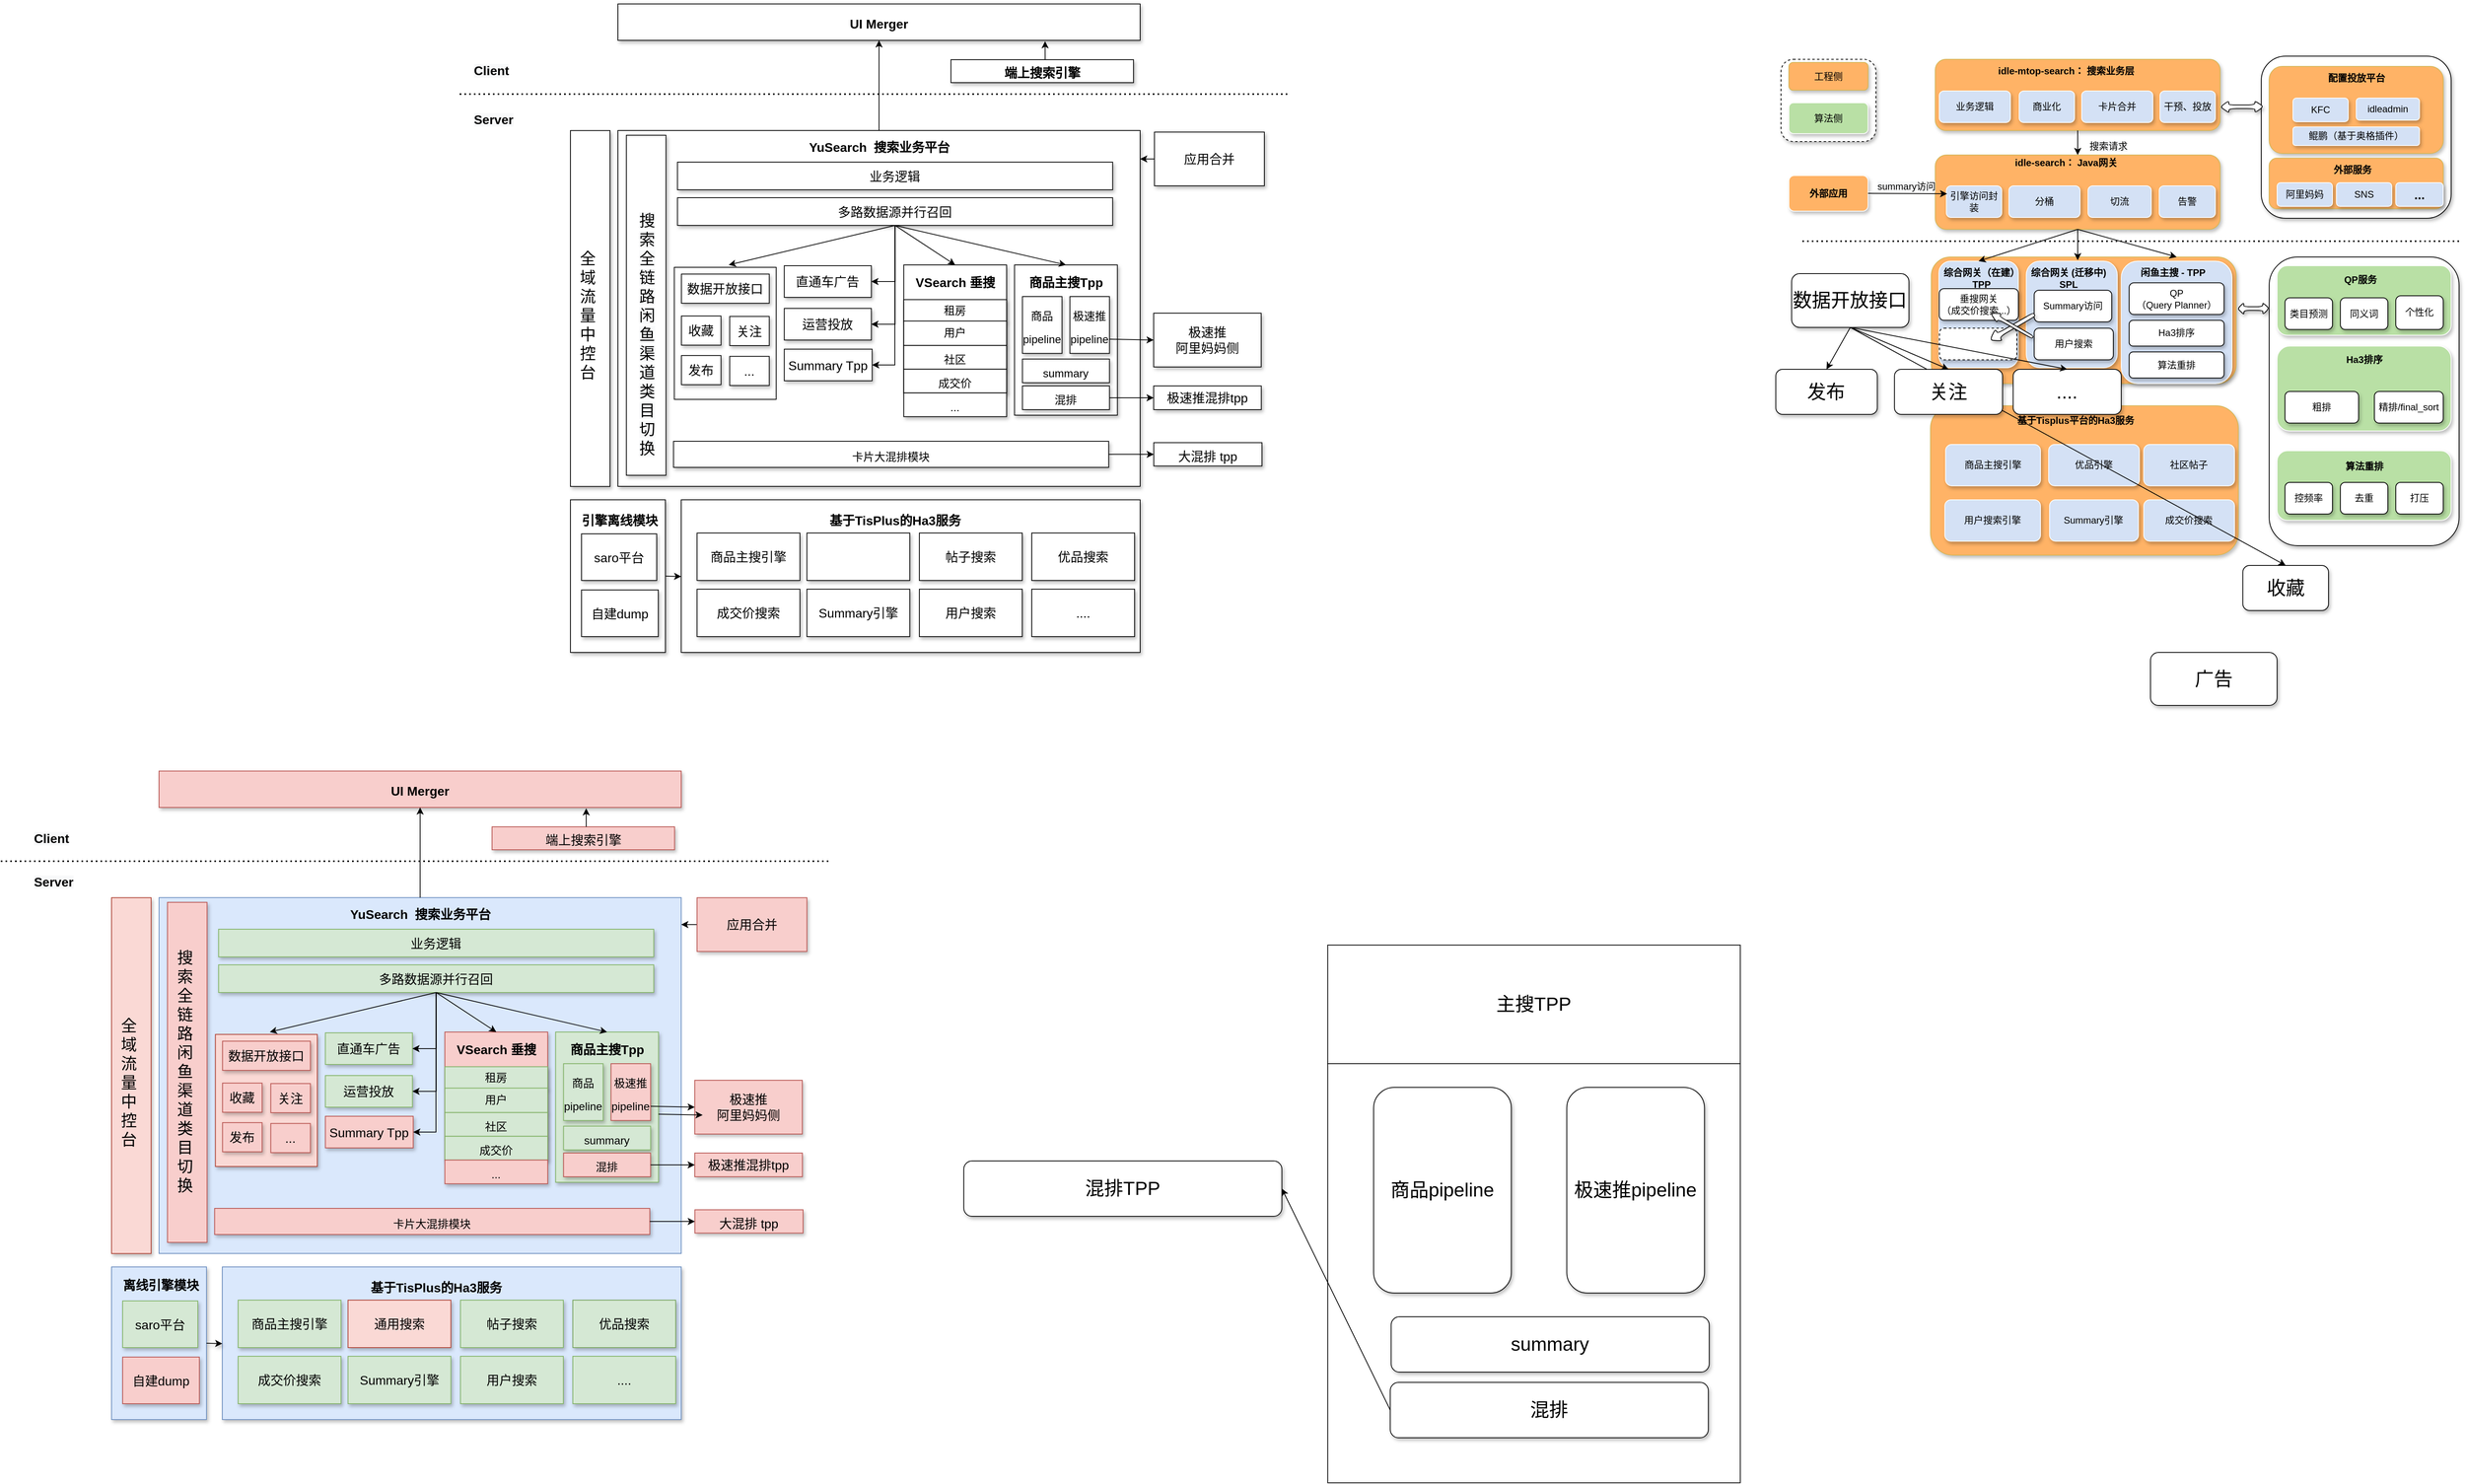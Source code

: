 <mxfile version="15.5.5" type="github">
  <diagram id="73XBl6DxMWSLZ-Mzj7Kj" name="Page-1">
    <mxGraphModel dx="4535" dy="1172" grid="1" gridSize="10" guides="1" tooltips="1" connect="1" arrows="1" fold="1" page="1" pageScale="1" pageWidth="827" pageHeight="1169" math="0" shadow="0">
      <root>
        <mxCell id="0" />
        <mxCell id="1" parent="0" />
        <mxCell id="z_ON2gfmLrtd9v5Lrf8q-1" value="" style="endArrow=none;dashed=1;html=1;strokeColor=#000000;strokeWidth=2;dashPattern=1 2;" edge="1" parent="1">
          <mxGeometry width="50" height="50" relative="1" as="geometry">
            <mxPoint x="-73" y="800" as="sourcePoint" />
            <mxPoint x="757" y="800" as="targetPoint" />
          </mxGeometry>
        </mxCell>
        <mxCell id="z_ON2gfmLrtd9v5Lrf8q-2" value="" style="rounded=1;whiteSpace=wrap;html=1;shadow=1;" vertex="1" parent="1">
          <mxGeometry x="507" y="566" width="240" height="205" as="geometry" />
        </mxCell>
        <mxCell id="z_ON2gfmLrtd9v5Lrf8q-3" value="" style="rounded=1;whiteSpace=wrap;html=1;shadow=1;dashed=1;" vertex="1" parent="1">
          <mxGeometry x="-100" y="570" width="120" height="104" as="geometry" />
        </mxCell>
        <mxCell id="z_ON2gfmLrtd9v5Lrf8q-145" value="" style="rounded=0;whiteSpace=wrap;html=1;shadow=1;fontSize=24;" vertex="1" parent="1">
          <mxGeometry x="-1570" y="660" width="660" height="450" as="geometry" />
        </mxCell>
        <mxCell id="z_ON2gfmLrtd9v5Lrf8q-4" value="" style="rounded=1;whiteSpace=wrap;html=1;shadow=1;" vertex="1" parent="1">
          <mxGeometry x="517" y="820" width="240" height="365" as="geometry" />
        </mxCell>
        <mxCell id="z_ON2gfmLrtd9v5Lrf8q-5" value="" style="rounded=1;whiteSpace=wrap;html=1;fillColor=#FFB366;strokeColor=#d6b656;shadow=1;" vertex="1" parent="1">
          <mxGeometry x="90" y="820" width="385.25" height="160" as="geometry" />
        </mxCell>
        <mxCell id="z_ON2gfmLrtd9v5Lrf8q-6" value="" style="rounded=1;whiteSpace=wrap;html=1;fillColor=#FFB366;strokeColor=#d6b656;shadow=1;" vertex="1" parent="1">
          <mxGeometry x="95" y="570" width="360" height="90" as="geometry" />
        </mxCell>
        <mxCell id="z_ON2gfmLrtd9v5Lrf8q-7" value="&lt;b&gt;idle-mtop-search： 搜索业务层&lt;/b&gt;" style="text;html=1;resizable=0;autosize=1;align=center;verticalAlign=middle;points=[];fillColor=none;strokeColor=none;rounded=0;shadow=1;" vertex="1" parent="1">
          <mxGeometry x="165" y="575" width="190" height="20" as="geometry" />
        </mxCell>
        <mxCell id="z_ON2gfmLrtd9v5Lrf8q-8" value="" style="rounded=1;whiteSpace=wrap;html=1;fillColor=#FFB366;strokeColor=#d6b656;shadow=1;" vertex="1" parent="1">
          <mxGeometry x="95" y="691" width="360" height="94" as="geometry" />
        </mxCell>
        <mxCell id="z_ON2gfmLrtd9v5Lrf8q-9" value="&lt;b&gt;idle-search： Java网关&lt;/b&gt;" style="text;html=1;resizable=0;autosize=1;align=center;verticalAlign=middle;points=[];fillColor=none;strokeColor=none;rounded=0;shadow=1;" vertex="1" parent="1">
          <mxGeometry x="190" y="691" width="140" height="20" as="geometry" />
        </mxCell>
        <mxCell id="z_ON2gfmLrtd9v5Lrf8q-10" value="算法侧" style="rounded=1;whiteSpace=wrap;html=1;fillColor=#B9E0A5;strokeColor=#FFFFFF;shadow=1;" vertex="1" parent="1">
          <mxGeometry x="-90" y="625" width="100" height="39" as="geometry" />
        </mxCell>
        <mxCell id="z_ON2gfmLrtd9v5Lrf8q-11" value="工程侧" style="rounded=1;whiteSpace=wrap;html=1;fillColor=#FFB366;strokeColor=#d6b656;shadow=1;" vertex="1" parent="1">
          <mxGeometry x="-90" y="574" width="100" height="35" as="geometry" />
        </mxCell>
        <mxCell id="z_ON2gfmLrtd9v5Lrf8q-12" value="卡片合并" style="rounded=1;whiteSpace=wrap;html=1;fillColor=#D4E1F5;strokeColor=#FFFFFF;shadow=1;" vertex="1" parent="1">
          <mxGeometry x="280" y="610" width="90" height="40" as="geometry" />
        </mxCell>
        <mxCell id="z_ON2gfmLrtd9v5Lrf8q-13" value="业务逻辑" style="rounded=1;whiteSpace=wrap;html=1;fillColor=#D4E1F5;strokeColor=#FFFFFF;shadow=1;" vertex="1" parent="1">
          <mxGeometry x="100" y="610" width="90" height="40" as="geometry" />
        </mxCell>
        <mxCell id="z_ON2gfmLrtd9v5Lrf8q-14" value="干预、投放" style="rounded=1;whiteSpace=wrap;html=1;fillColor=#D4E1F5;strokeColor=#FFFFFF;shadow=1;" vertex="1" parent="1">
          <mxGeometry x="379" y="610" width="70" height="40" as="geometry" />
        </mxCell>
        <mxCell id="z_ON2gfmLrtd9v5Lrf8q-15" value="商业化" style="rounded=1;whiteSpace=wrap;html=1;fillColor=#D4E1F5;strokeColor=#FFFFFF;shadow=1;" vertex="1" parent="1">
          <mxGeometry x="201" y="610" width="70" height="40" as="geometry" />
        </mxCell>
        <mxCell id="z_ON2gfmLrtd9v5Lrf8q-16" value="" style="rounded=1;whiteSpace=wrap;html=1;fillColor=#FFB366;strokeColor=#d6b656;shadow=1;" vertex="1" parent="1">
          <mxGeometry x="517" y="579" width="220" height="110" as="geometry" />
        </mxCell>
        <mxCell id="z_ON2gfmLrtd9v5Lrf8q-17" value="鲲鹏（基于奥格插件）" style="rounded=1;whiteSpace=wrap;html=1;fillColor=#D4E1F5;strokeColor=#FFFFFF;shadow=1;" vertex="1" parent="1">
          <mxGeometry x="547" y="655.5" width="160" height="23.5" as="geometry" />
        </mxCell>
        <mxCell id="z_ON2gfmLrtd9v5Lrf8q-18" value="&lt;b&gt;配置投放平台&lt;/b&gt;" style="text;html=1;resizable=0;autosize=1;align=center;verticalAlign=middle;points=[];fillColor=none;strokeColor=none;rounded=0;shadow=1;" vertex="1" parent="1">
          <mxGeometry x="582" y="584" width="90" height="20" as="geometry" />
        </mxCell>
        <mxCell id="z_ON2gfmLrtd9v5Lrf8q-19" value="idleadmin" style="rounded=1;whiteSpace=wrap;html=1;fillColor=#D4E1F5;strokeColor=#FFFFFF;shadow=1;" vertex="1" parent="1">
          <mxGeometry x="627" y="619" width="80" height="28" as="geometry" />
        </mxCell>
        <mxCell id="z_ON2gfmLrtd9v5Lrf8q-20" value="引擎访问封装" style="rounded=1;whiteSpace=wrap;html=1;fillColor=#D4E1F5;strokeColor=#FFFFFF;shadow=1;" vertex="1" parent="1">
          <mxGeometry x="109" y="730" width="70" height="40" as="geometry" />
        </mxCell>
        <mxCell id="z_ON2gfmLrtd9v5Lrf8q-21" value="分桶" style="rounded=1;whiteSpace=wrap;html=1;fillColor=#D4E1F5;strokeColor=#FFFFFF;shadow=1;" vertex="1" parent="1">
          <mxGeometry x="188" y="730" width="90" height="40" as="geometry" />
        </mxCell>
        <mxCell id="z_ON2gfmLrtd9v5Lrf8q-22" value="切流" style="rounded=1;whiteSpace=wrap;html=1;fillColor=#D4E1F5;strokeColor=#FFFFFF;shadow=1;" vertex="1" parent="1">
          <mxGeometry x="288" y="730" width="80" height="40" as="geometry" />
        </mxCell>
        <mxCell id="z_ON2gfmLrtd9v5Lrf8q-23" value="告警" style="rounded=1;whiteSpace=wrap;html=1;fillColor=#D4E1F5;strokeColor=#FFFFFF;shadow=1;" vertex="1" parent="1">
          <mxGeometry x="378" y="730" width="71" height="40" as="geometry" />
        </mxCell>
        <mxCell id="z_ON2gfmLrtd9v5Lrf8q-24" value="&lt;b&gt;外部应用&lt;/b&gt;" style="rounded=1;whiteSpace=wrap;html=1;fillColor=#FFB366;strokeColor=#FFFFFF;shadow=1;" vertex="1" parent="1">
          <mxGeometry x="-90" y="717" width="100" height="45" as="geometry" />
        </mxCell>
        <mxCell id="z_ON2gfmLrtd9v5Lrf8q-25" value="" style="endArrow=classic;html=1;exitX=1;exitY=0.5;exitDx=0;exitDy=0;" edge="1" parent="1" source="z_ON2gfmLrtd9v5Lrf8q-24">
          <mxGeometry width="50" height="50" relative="1" as="geometry">
            <mxPoint x="380" y="581" as="sourcePoint" />
            <mxPoint x="110" y="740" as="targetPoint" />
          </mxGeometry>
        </mxCell>
        <mxCell id="z_ON2gfmLrtd9v5Lrf8q-26" value="&lt;span style=&quot;color: rgb(0 , 0 , 0) ; font-family: &amp;#34;helvetica&amp;#34; ; font-size: 12px ; font-style: normal ; font-weight: 400 ; letter-spacing: normal ; text-align: center ; text-indent: 0px ; text-transform: none ; word-spacing: 0px ; background-color: rgb(248 , 249 , 250) ; display: inline ; float: none&quot;&gt;summary访问&lt;/span&gt;" style="text;whiteSpace=wrap;html=1;" vertex="1" parent="1">
          <mxGeometry x="20" y="717" width="90" height="30" as="geometry" />
        </mxCell>
        <mxCell id="z_ON2gfmLrtd9v5Lrf8q-27" value="" style="endArrow=classic;html=1;exitX=0.5;exitY=1;exitDx=0;exitDy=0;entryX=0.5;entryY=0;entryDx=0;entryDy=0;" edge="1" parent="1" source="z_ON2gfmLrtd9v5Lrf8q-6" target="z_ON2gfmLrtd9v5Lrf8q-8">
          <mxGeometry width="50" height="50" relative="1" as="geometry">
            <mxPoint x="380" y="700" as="sourcePoint" />
            <mxPoint x="430" y="650" as="targetPoint" />
          </mxGeometry>
        </mxCell>
        <mxCell id="z_ON2gfmLrtd9v5Lrf8q-28" value="&lt;span style=&quot;color: rgb(0 , 0 , 0) ; font-family: &amp;#34;helvetica&amp;#34; ; font-size: 12px ; font-style: normal ; font-weight: 400 ; letter-spacing: normal ; text-align: center ; text-indent: 0px ; text-transform: none ; word-spacing: 0px ; background-color: rgb(248 , 249 , 250) ; display: inline ; float: none&quot;&gt;搜索请求&lt;/span&gt;" style="text;whiteSpace=wrap;html=1;" vertex="1" parent="1">
          <mxGeometry x="288" y="666" width="90" height="30" as="geometry" />
        </mxCell>
        <mxCell id="z_ON2gfmLrtd9v5Lrf8q-29" value="" style="rounded=1;whiteSpace=wrap;html=1;fillColor=#D4E1F5;strokeColor=#FFFFFF;shadow=1;" vertex="1" parent="1">
          <mxGeometry x="330" y="825.25" width="140" height="154.75" as="geometry" />
        </mxCell>
        <mxCell id="z_ON2gfmLrtd9v5Lrf8q-30" value="&lt;b&gt;闲鱼主搜 - TPP&lt;/b&gt;" style="text;html=1;resizable=0;autosize=1;align=center;verticalAlign=middle;points=[];fillColor=none;strokeColor=none;rounded=0;shadow=1;" vertex="1" parent="1">
          <mxGeometry x="345" y="830" width="100" height="20" as="geometry" />
        </mxCell>
        <mxCell id="z_ON2gfmLrtd9v5Lrf8q-31" value="" style="rounded=1;whiteSpace=wrap;html=1;fillColor=#D4E1F5;strokeColor=#FFFFFF;shadow=1;" vertex="1" parent="1">
          <mxGeometry x="210" y="825.25" width="115" height="134.75" as="geometry" />
        </mxCell>
        <mxCell id="z_ON2gfmLrtd9v5Lrf8q-32" value="&lt;b&gt;综合网关 (迁移中)&lt;br&gt;SPL&lt;br&gt;&lt;/b&gt;" style="text;html=1;resizable=0;autosize=1;align=center;verticalAlign=middle;points=[];fillColor=none;strokeColor=none;rounded=0;shadow=1;" vertex="1" parent="1">
          <mxGeometry x="208" y="832" width="110" height="30" as="geometry" />
        </mxCell>
        <mxCell id="z_ON2gfmLrtd9v5Lrf8q-33" value="" style="rounded=1;whiteSpace=wrap;html=1;fillColor=#D4E1F5;shadow=1;strokeColor=#FFFFFF;" vertex="1" parent="1">
          <mxGeometry x="99.5" y="825.25" width="100.5" height="134.75" as="geometry" />
        </mxCell>
        <mxCell id="z_ON2gfmLrtd9v5Lrf8q-34" value="QP&lt;br&gt;（Query Planner）" style="rounded=1;whiteSpace=wrap;html=1;fillColor=#FFFFFF;strokeColor=#000000;shadow=1;" vertex="1" parent="1">
          <mxGeometry x="340" y="852.63" width="120" height="40" as="geometry" />
        </mxCell>
        <mxCell id="z_ON2gfmLrtd9v5Lrf8q-35" value="算法重排" style="rounded=1;whiteSpace=wrap;html=1;fillColor=#FFFFFF;strokeColor=#000000;shadow=1;" vertex="1" parent="1">
          <mxGeometry x="340" y="940" width="120" height="33" as="geometry" />
        </mxCell>
        <mxCell id="z_ON2gfmLrtd9v5Lrf8q-36" value="&lt;b&gt;综合网关（在建）&lt;br&gt;TPP&lt;/b&gt;" style="text;html=1;resizable=0;autosize=1;align=center;verticalAlign=middle;points=[];fillColor=none;strokeColor=none;rounded=0;shadow=1;" vertex="1" parent="1">
          <mxGeometry x="98" y="832" width="110" height="30" as="geometry" />
        </mxCell>
        <mxCell id="z_ON2gfmLrtd9v5Lrf8q-37" value="垂搜网关&lt;br&gt;（成交价搜索...）" style="rounded=1;whiteSpace=wrap;html=1;fillColor=#FFFFFF;strokeColor=#000000;shadow=1;" vertex="1" parent="1">
          <mxGeometry x="100" y="860" width="100" height="40" as="geometry" />
        </mxCell>
        <mxCell id="z_ON2gfmLrtd9v5Lrf8q-38" value="" style="rounded=1;whiteSpace=wrap;html=1;fillColor=#FFFFFF;strokeColor=#000000;shadow=1;dashed=1;" vertex="1" parent="1">
          <mxGeometry x="100.25" y="910" width="97.75" height="40" as="geometry" />
        </mxCell>
        <mxCell id="z_ON2gfmLrtd9v5Lrf8q-39" value="Summary访问" style="rounded=1;whiteSpace=wrap;html=1;fillColor=#FFFFFF;strokeColor=#000000;shadow=1;" vertex="1" parent="1">
          <mxGeometry x="220" y="862" width="98" height="40" as="geometry" />
        </mxCell>
        <mxCell id="z_ON2gfmLrtd9v5Lrf8q-40" value="用户搜索" style="rounded=1;whiteSpace=wrap;html=1;fillColor=#FFFFFF;strokeColor=#000000;shadow=1;" vertex="1" parent="1">
          <mxGeometry x="220" y="910" width="100" height="40" as="geometry" />
        </mxCell>
        <mxCell id="z_ON2gfmLrtd9v5Lrf8q-41" value="" style="endArrow=classic;html=1;exitX=0.5;exitY=1;exitDx=0;exitDy=0;entryX=0.5;entryY=0;entryDx=0;entryDy=0;" edge="1" parent="1" source="z_ON2gfmLrtd9v5Lrf8q-8" target="z_ON2gfmLrtd9v5Lrf8q-33">
          <mxGeometry width="50" height="50" relative="1" as="geometry">
            <mxPoint x="285" y="794" as="sourcePoint" />
            <mxPoint x="295" y="710" as="targetPoint" />
          </mxGeometry>
        </mxCell>
        <mxCell id="z_ON2gfmLrtd9v5Lrf8q-42" value="" style="endArrow=classic;html=1;exitX=0.5;exitY=1;exitDx=0;exitDy=0;" edge="1" parent="1" source="z_ON2gfmLrtd9v5Lrf8q-8">
          <mxGeometry width="50" height="50" relative="1" as="geometry">
            <mxPoint x="280" y="790" as="sourcePoint" />
            <mxPoint x="275" y="824" as="targetPoint" />
          </mxGeometry>
        </mxCell>
        <mxCell id="z_ON2gfmLrtd9v5Lrf8q-43" value="" style="endArrow=classic;html=1;exitX=0.5;exitY=1;exitDx=0;exitDy=0;" edge="1" parent="1" source="z_ON2gfmLrtd9v5Lrf8q-8">
          <mxGeometry width="50" height="50" relative="1" as="geometry">
            <mxPoint x="280" y="794" as="sourcePoint" />
            <mxPoint x="400" y="820" as="targetPoint" />
          </mxGeometry>
        </mxCell>
        <mxCell id="z_ON2gfmLrtd9v5Lrf8q-44" value="" style="shape=singleArrow;direction=west;whiteSpace=wrap;html=1;rounded=1;shadow=1;strokeColor=#000000;fillColor=#FFFFFF;gradientColor=none;rotation=-30;arrowWidth=0.298;arrowSize=0.2;" vertex="1" parent="1">
          <mxGeometry x="159.54" y="900.3" width="65" height="17.13" as="geometry" />
        </mxCell>
        <mxCell id="z_ON2gfmLrtd9v5Lrf8q-45" value="" style="shape=singleArrow;direction=west;whiteSpace=wrap;html=1;rounded=1;shadow=1;strokeColor=#000000;fillColor=#FFFFFF;gradientColor=none;rotation=30;arrowWidth=0.298;arrowSize=0.2;" vertex="1" parent="1">
          <mxGeometry x="160.77" y="899.91" width="61.46" height="12.63" as="geometry" />
        </mxCell>
        <mxCell id="z_ON2gfmLrtd9v5Lrf8q-46" value="" style="rounded=1;whiteSpace=wrap;html=1;fillColor=#FFB366;strokeColor=#d6b656;shadow=1;" vertex="1" parent="1">
          <mxGeometry x="89" y="1008.18" width="389" height="188.82" as="geometry" />
        </mxCell>
        <mxCell id="z_ON2gfmLrtd9v5Lrf8q-47" value="商品主搜引擎" style="rounded=1;whiteSpace=wrap;html=1;fillColor=#D4E1F5;shadow=1;strokeColor=#FFFFFF;" vertex="1" parent="1">
          <mxGeometry x="108" y="1057" width="120" height="52.37" as="geometry" />
        </mxCell>
        <mxCell id="z_ON2gfmLrtd9v5Lrf8q-48" value="" style="shape=doubleArrow;whiteSpace=wrap;html=1;rounded=1;shadow=1;strokeColor=#000000;fillColor=#FFFFFF;gradientColor=none;" vertex="1" parent="1">
          <mxGeometry x="455" y="622.5" width="55" height="15" as="geometry" />
        </mxCell>
        <mxCell id="z_ON2gfmLrtd9v5Lrf8q-49" value="用户搜索引擎" style="rounded=1;whiteSpace=wrap;html=1;fillColor=#D4E1F5;shadow=1;strokeColor=#FFFFFF;" vertex="1" parent="1">
          <mxGeometry x="107" y="1127" width="121" height="52.37" as="geometry" />
        </mxCell>
        <mxCell id="z_ON2gfmLrtd9v5Lrf8q-50" value="优品引擎" style="rounded=1;whiteSpace=wrap;html=1;fillColor=#D4E1F5;shadow=1;strokeColor=#FFFFFF;" vertex="1" parent="1">
          <mxGeometry x="238.17" y="1057" width="114.83" height="52.37" as="geometry" />
        </mxCell>
        <mxCell id="z_ON2gfmLrtd9v5Lrf8q-51" value="Summary引擎" style="rounded=1;whiteSpace=wrap;html=1;fillColor=#D4E1F5;shadow=1;strokeColor=#FFFFFF;" vertex="1" parent="1">
          <mxGeometry x="239.38" y="1127" width="112.41" height="52.37" as="geometry" />
        </mxCell>
        <mxCell id="z_ON2gfmLrtd9v5Lrf8q-52" value="社区帖子" style="rounded=1;whiteSpace=wrap;html=1;fillColor=#D4E1F5;shadow=1;strokeColor=#FFFFFF;" vertex="1" parent="1">
          <mxGeometry x="358.42" y="1057" width="114.83" height="52.37" as="geometry" />
        </mxCell>
        <mxCell id="z_ON2gfmLrtd9v5Lrf8q-53" value="成交价搜索" style="rounded=1;whiteSpace=wrap;html=1;fillColor=#D4E1F5;shadow=1;strokeColor=#FFFFFF;" vertex="1" parent="1">
          <mxGeometry x="358.42" y="1127" width="114.83" height="52.37" as="geometry" />
        </mxCell>
        <mxCell id="z_ON2gfmLrtd9v5Lrf8q-54" value="&lt;b&gt;基于Tisplus平台的Ha3服务&lt;/b&gt;" style="text;html=1;resizable=0;autosize=1;align=center;verticalAlign=middle;points=[];fillColor=none;strokeColor=none;rounded=0;shadow=1;" vertex="1" parent="1">
          <mxGeometry x="191.79" y="1017" width="160" height="20" as="geometry" />
        </mxCell>
        <mxCell id="z_ON2gfmLrtd9v5Lrf8q-55" value="" style="endArrow=classic;html=1;" edge="1" parent="1">
          <mxGeometry width="50" height="50" relative="1" as="geometry">
            <mxPoint x="285" y="970" as="sourcePoint" />
            <mxPoint x="285" y="1012" as="targetPoint" />
          </mxGeometry>
        </mxCell>
        <mxCell id="z_ON2gfmLrtd9v5Lrf8q-56" value="" style="rounded=1;whiteSpace=wrap;html=1;fillColor=#B9E0A5;strokeColor=#FFFFFF;shadow=1;" vertex="1" parent="1">
          <mxGeometry x="527" y="831" width="220" height="88" as="geometry" />
        </mxCell>
        <mxCell id="z_ON2gfmLrtd9v5Lrf8q-57" value="&lt;b&gt;QP服务&lt;/b&gt;" style="text;html=1;resizable=0;autosize=1;align=center;verticalAlign=middle;points=[];fillColor=none;strokeColor=none;rounded=0;shadow=1;" vertex="1" parent="1">
          <mxGeometry x="602" y="839" width="60" height="20" as="geometry" />
        </mxCell>
        <mxCell id="z_ON2gfmLrtd9v5Lrf8q-58" value="类目预测" style="rounded=1;whiteSpace=wrap;html=1;fillColor=#FFFFFF;strokeColor=#000000;shadow=1;" vertex="1" parent="1">
          <mxGeometry x="537" y="871.63" width="60" height="40" as="geometry" />
        </mxCell>
        <mxCell id="z_ON2gfmLrtd9v5Lrf8q-59" value="同义词" style="rounded=1;whiteSpace=wrap;html=1;fillColor=#FFFFFF;strokeColor=#000000;shadow=1;" vertex="1" parent="1">
          <mxGeometry x="607" y="871.63" width="60" height="40" as="geometry" />
        </mxCell>
        <mxCell id="z_ON2gfmLrtd9v5Lrf8q-60" value="个性化" style="rounded=1;whiteSpace=wrap;html=1;fillColor=#FFFFFF;strokeColor=#000000;shadow=1;" vertex="1" parent="1">
          <mxGeometry x="677" y="869" width="60" height="42.63" as="geometry" />
        </mxCell>
        <mxCell id="z_ON2gfmLrtd9v5Lrf8q-61" value="" style="rounded=1;whiteSpace=wrap;html=1;fillColor=#B9E0A5;strokeColor=#FFFFFF;shadow=1;" vertex="1" parent="1">
          <mxGeometry x="527" y="1065" width="220" height="88" as="geometry" />
        </mxCell>
        <mxCell id="z_ON2gfmLrtd9v5Lrf8q-62" value="&lt;b&gt;算法重排&lt;/b&gt;" style="text;html=1;resizable=0;autosize=1;align=center;verticalAlign=middle;points=[];fillColor=none;strokeColor=none;rounded=0;shadow=1;" vertex="1" parent="1">
          <mxGeometry x="607" y="1075" width="60" height="20" as="geometry" />
        </mxCell>
        <mxCell id="z_ON2gfmLrtd9v5Lrf8q-63" value="控频率" style="rounded=1;whiteSpace=wrap;html=1;fillColor=#FFFFFF;strokeColor=#000000;shadow=1;" vertex="1" parent="1">
          <mxGeometry x="537" y="1105" width="60" height="40" as="geometry" />
        </mxCell>
        <mxCell id="z_ON2gfmLrtd9v5Lrf8q-64" value="去重" style="rounded=1;whiteSpace=wrap;html=1;fillColor=#FFFFFF;strokeColor=#000000;shadow=1;" vertex="1" parent="1">
          <mxGeometry x="607" y="1105" width="60" height="40" as="geometry" />
        </mxCell>
        <mxCell id="z_ON2gfmLrtd9v5Lrf8q-65" value="打压" style="rounded=1;whiteSpace=wrap;html=1;fillColor=#FFFFFF;strokeColor=#000000;shadow=1;" vertex="1" parent="1">
          <mxGeometry x="677" y="1105" width="60" height="40" as="geometry" />
        </mxCell>
        <mxCell id="z_ON2gfmLrtd9v5Lrf8q-66" value="" style="shape=doubleArrow;whiteSpace=wrap;html=1;rounded=1;shadow=1;strokeColor=#000000;fillColor=#FFFFFF;gradientColor=none;" vertex="1" parent="1">
          <mxGeometry x="477" y="877.63" width="40" height="15" as="geometry" />
        </mxCell>
        <mxCell id="z_ON2gfmLrtd9v5Lrf8q-67" value="KFC" style="rounded=1;whiteSpace=wrap;html=1;fillColor=#D4E1F5;strokeColor=#FFFFFF;shadow=1;" vertex="1" parent="1">
          <mxGeometry x="547" y="619" width="70" height="30" as="geometry" />
        </mxCell>
        <mxCell id="z_ON2gfmLrtd9v5Lrf8q-68" value="" style="rounded=1;whiteSpace=wrap;html=1;fillColor=#FFB366;strokeColor=#d6b656;shadow=1;" vertex="1" parent="1">
          <mxGeometry x="517" y="695" width="220" height="64" as="geometry" />
        </mxCell>
        <mxCell id="z_ON2gfmLrtd9v5Lrf8q-69" value="&lt;b&gt;外部服务&lt;/b&gt;" style="text;html=1;resizable=0;autosize=1;align=center;verticalAlign=middle;points=[];fillColor=none;strokeColor=none;rounded=0;shadow=1;" vertex="1" parent="1">
          <mxGeometry x="592" y="700" width="60" height="20" as="geometry" />
        </mxCell>
        <mxCell id="z_ON2gfmLrtd9v5Lrf8q-70" value="阿里妈妈" style="rounded=1;whiteSpace=wrap;html=1;fillColor=#D4E1F5;strokeColor=#FFFFFF;shadow=1;" vertex="1" parent="1">
          <mxGeometry x="527" y="726" width="70" height="30" as="geometry" />
        </mxCell>
        <mxCell id="z_ON2gfmLrtd9v5Lrf8q-71" value="SNS" style="rounded=1;whiteSpace=wrap;html=1;fillColor=#D4E1F5;strokeColor=#FFFFFF;shadow=1;" vertex="1" parent="1">
          <mxGeometry x="602" y="726" width="70" height="30" as="geometry" />
        </mxCell>
        <mxCell id="z_ON2gfmLrtd9v5Lrf8q-72" value="&lt;font style=&quot;font-size: 16px&quot;&gt;&lt;b&gt;...&lt;/b&gt;&lt;/font&gt;" style="rounded=1;whiteSpace=wrap;html=1;fillColor=#D4E1F5;strokeColor=#FFFFFF;shadow=1;" vertex="1" parent="1">
          <mxGeometry x="677" y="726" width="60" height="30" as="geometry" />
        </mxCell>
        <mxCell id="z_ON2gfmLrtd9v5Lrf8q-73" value="Ha3排序" style="rounded=1;whiteSpace=wrap;html=1;fillColor=#FFFFFF;strokeColor=#000000;shadow=1;" vertex="1" parent="1">
          <mxGeometry x="340" y="900" width="120" height="32.63" as="geometry" />
        </mxCell>
        <mxCell id="z_ON2gfmLrtd9v5Lrf8q-74" value="" style="rounded=1;whiteSpace=wrap;html=1;fillColor=#B9E0A5;strokeColor=#FFFFFF;shadow=1;" vertex="1" parent="1">
          <mxGeometry x="527" y="932.63" width="220" height="107.37" as="geometry" />
        </mxCell>
        <mxCell id="z_ON2gfmLrtd9v5Lrf8q-75" value="&lt;b&gt;Ha3排序&lt;/b&gt;" style="text;html=1;resizable=0;autosize=1;align=center;verticalAlign=middle;points=[];fillColor=none;strokeColor=none;rounded=0;shadow=1;" vertex="1" parent="1">
          <mxGeometry x="607" y="940" width="60" height="20" as="geometry" />
        </mxCell>
        <mxCell id="z_ON2gfmLrtd9v5Lrf8q-76" value="粗排" style="rounded=1;whiteSpace=wrap;html=1;fillColor=#FFFFFF;strokeColor=#000000;shadow=1;" vertex="1" parent="1">
          <mxGeometry x="537" y="990" width="93" height="40" as="geometry" />
        </mxCell>
        <mxCell id="z_ON2gfmLrtd9v5Lrf8q-77" value="精排/final_sort" style="rounded=1;whiteSpace=wrap;html=1;fillColor=#FFFFFF;strokeColor=#000000;shadow=1;" vertex="1" parent="1">
          <mxGeometry x="650" y="990" width="87" height="40" as="geometry" />
        </mxCell>
        <mxCell id="z_ON2gfmLrtd9v5Lrf8q-79" value="&lt;b style=&quot;font-size: 16px&quot;&gt;YuSearch&amp;nbsp; 搜索业务平台&lt;/b&gt;" style="text;html=1;resizable=0;autosize=1;align=center;verticalAlign=middle;points=[];fillColor=none;strokeColor=none;rounded=0;shadow=1;fontSize=16;" vertex="1" parent="1">
          <mxGeometry x="-1334.74" y="671" width="190" height="20" as="geometry" />
        </mxCell>
        <mxCell id="z_ON2gfmLrtd9v5Lrf8q-82" value="" style="rounded=0;whiteSpace=wrap;html=1;shadow=1;" vertex="1" parent="1">
          <mxGeometry x="-1208.74" y="830" width="130" height="161.87" as="geometry" />
        </mxCell>
        <mxCell id="z_ON2gfmLrtd9v5Lrf8q-83" value="&lt;b style=&quot;font-size: 16px&quot;&gt;VSearch 垂搜&lt;/b&gt;" style="text;html=1;resizable=0;autosize=1;align=center;verticalAlign=middle;points=[];fillColor=none;strokeColor=none;rounded=0;shadow=1;fontSize=16;" vertex="1" parent="1">
          <mxGeometry x="-1203.74" y="841.87" width="120" height="20" as="geometry" />
        </mxCell>
        <mxCell id="z_ON2gfmLrtd9v5Lrf8q-84" value="租房" style="rounded=0;whiteSpace=wrap;html=1;shadow=1;fontSize=14;" vertex="1" parent="1">
          <mxGeometry x="-1208.74" y="873.87" width="130" height="28" as="geometry" />
        </mxCell>
        <mxCell id="z_ON2gfmLrtd9v5Lrf8q-85" value="用户" style="rounded=0;whiteSpace=wrap;html=1;shadow=1;fontSize=14;" vertex="1" parent="1">
          <mxGeometry x="-1208.74" y="900.94" width="130" height="30.93" as="geometry" />
        </mxCell>
        <mxCell id="z_ON2gfmLrtd9v5Lrf8q-86" value="&lt;font style=&quot;font-size: 14px&quot;&gt;社区&lt;/font&gt;" style="rounded=0;whiteSpace=wrap;html=1;shadow=1;fontSize=24;" vertex="1" parent="1">
          <mxGeometry x="-1208.74" y="931.87" width="130" height="30" as="geometry" />
        </mxCell>
        <mxCell id="z_ON2gfmLrtd9v5Lrf8q-95" value="" style="rounded=0;whiteSpace=wrap;html=1;fontSize=24;" vertex="1" parent="1">
          <mxGeometry x="-672.87" y="1840" width="521.42" height="530" as="geometry" />
        </mxCell>
        <mxCell id="z_ON2gfmLrtd9v5Lrf8q-96" value="商品pipeline" style="rounded=1;whiteSpace=wrap;html=1;shadow=1;fontSize=24;" vertex="1" parent="1">
          <mxGeometry x="-614.87" y="1870" width="174" height="260" as="geometry" />
        </mxCell>
        <mxCell id="z_ON2gfmLrtd9v5Lrf8q-97" value="summary" style="rounded=1;whiteSpace=wrap;html=1;shadow=1;fontSize=24;" vertex="1" parent="1">
          <mxGeometry x="-592.74" y="2160" width="402" height="70" as="geometry" />
        </mxCell>
        <mxCell id="z_ON2gfmLrtd9v5Lrf8q-98" value="极速推pipeline" style="rounded=1;whiteSpace=wrap;html=1;shadow=1;fontSize=24;" vertex="1" parent="1">
          <mxGeometry x="-370.74" y="1870" width="174" height="260" as="geometry" />
        </mxCell>
        <mxCell id="z_ON2gfmLrtd9v5Lrf8q-99" value="混排TPP" style="rounded=1;whiteSpace=wrap;html=1;shadow=1;fontSize=24;" vertex="1" parent="1">
          <mxGeometry x="-1132.87" y="1963" width="402" height="70" as="geometry" />
        </mxCell>
        <mxCell id="z_ON2gfmLrtd9v5Lrf8q-100" value="主搜TPP" style="rounded=0;whiteSpace=wrap;html=1;fontSize=24;" vertex="1" parent="1">
          <mxGeometry x="-672.87" y="1690" width="521.42" height="150" as="geometry" />
        </mxCell>
        <mxCell id="z_ON2gfmLrtd9v5Lrf8q-101" value="混排" style="rounded=1;whiteSpace=wrap;html=1;shadow=1;fontSize=24;" vertex="1" parent="1">
          <mxGeometry x="-593.87" y="2243" width="402" height="70" as="geometry" />
        </mxCell>
        <mxCell id="z_ON2gfmLrtd9v5Lrf8q-102" value="" style="endArrow=classic;html=1;rounded=0;fontSize=24;exitX=0;exitY=0.5;exitDx=0;exitDy=0;entryX=1;entryY=0.5;entryDx=0;entryDy=0;" edge="1" parent="1" source="z_ON2gfmLrtd9v5Lrf8q-101" target="z_ON2gfmLrtd9v5Lrf8q-99">
          <mxGeometry width="50" height="50" relative="1" as="geometry">
            <mxPoint x="-412.015" y="1290" as="sourcePoint" />
            <mxPoint x="-411.87" y="1420" as="targetPoint" />
          </mxGeometry>
        </mxCell>
        <mxCell id="z_ON2gfmLrtd9v5Lrf8q-104" value="&lt;span style=&quot;font-size: 14px&quot;&gt;成交价&lt;/span&gt;" style="rounded=0;whiteSpace=wrap;html=1;shadow=1;fontSize=24;" vertex="1" parent="1">
          <mxGeometry x="-1208.74" y="961.87" width="130" height="30" as="geometry" />
        </mxCell>
        <mxCell id="z_ON2gfmLrtd9v5Lrf8q-105" value="&lt;span style=&quot;font-size: 14px&quot;&gt;...&lt;/span&gt;" style="rounded=0;whiteSpace=wrap;html=1;shadow=1;fontSize=24;" vertex="1" parent="1">
          <mxGeometry x="-1208.74" y="991.87" width="130" height="30" as="geometry" />
        </mxCell>
        <mxCell id="z_ON2gfmLrtd9v5Lrf8q-107" value="" style="rounded=0;whiteSpace=wrap;html=1;shadow=1;" vertex="1" parent="1">
          <mxGeometry x="-1068.74" y="830" width="130" height="190" as="geometry" />
        </mxCell>
        <mxCell id="z_ON2gfmLrtd9v5Lrf8q-108" value="&lt;b&gt;商品主搜Tpp&lt;/b&gt;" style="text;html=1;resizable=0;autosize=1;align=center;verticalAlign=middle;points=[];fillColor=none;strokeColor=none;rounded=0;shadow=1;fontSize=16;" vertex="1" parent="1">
          <mxGeometry x="-1058.74" y="841.87" width="110" height="20" as="geometry" />
        </mxCell>
        <mxCell id="z_ON2gfmLrtd9v5Lrf8q-116" value="&lt;font style=&quot;font-size: 14px&quot;&gt;商品pipeline&lt;/font&gt;" style="rounded=0;whiteSpace=wrap;html=1;shadow=1;fontSize=24;" vertex="1" parent="1">
          <mxGeometry x="-1058.74" y="870" width="50" height="71.87" as="geometry" />
        </mxCell>
        <mxCell id="z_ON2gfmLrtd9v5Lrf8q-117" value="&lt;font style=&quot;font-size: 14px&quot;&gt;极速推pipeline&lt;/font&gt;" style="rounded=0;whiteSpace=wrap;html=1;shadow=1;fontSize=24;" vertex="1" parent="1">
          <mxGeometry x="-998.74" y="870" width="50" height="71.87" as="geometry" />
        </mxCell>
        <mxCell id="z_ON2gfmLrtd9v5Lrf8q-118" value="&lt;font style=&quot;font-size: 14px&quot;&gt;summary&lt;/font&gt;" style="rounded=0;whiteSpace=wrap;html=1;shadow=1;fontSize=24;" vertex="1" parent="1">
          <mxGeometry x="-1058.74" y="949" width="110" height="30" as="geometry" />
        </mxCell>
        <mxCell id="z_ON2gfmLrtd9v5Lrf8q-119" value="&lt;font style=&quot;font-size: 14px&quot;&gt;混排&lt;/font&gt;" style="rounded=0;whiteSpace=wrap;html=1;shadow=1;fontSize=24;" vertex="1" parent="1">
          <mxGeometry x="-1058.74" y="983" width="110" height="30" as="geometry" />
        </mxCell>
        <mxCell id="z_ON2gfmLrtd9v5Lrf8q-120" value="&lt;font style=&quot;font-size: 16px;&quot;&gt;极速推混排tpp&lt;/font&gt;" style="rounded=0;whiteSpace=wrap;html=1;shadow=1;fontSize=16;" vertex="1" parent="1">
          <mxGeometry x="-892.87" y="983" width="136" height="30" as="geometry" />
        </mxCell>
        <mxCell id="z_ON2gfmLrtd9v5Lrf8q-121" value="" style="endArrow=classic;html=1;rounded=0;fontSize=24;exitX=1;exitY=0.5;exitDx=0;exitDy=0;entryX=0;entryY=0.5;entryDx=0;entryDy=0;" edge="1" parent="1" source="z_ON2gfmLrtd9v5Lrf8q-119" target="z_ON2gfmLrtd9v5Lrf8q-120">
          <mxGeometry width="50" height="50" relative="1" as="geometry">
            <mxPoint x="-736.24" y="1355" as="sourcePoint" />
            <mxPoint x="-873.24" y="1075" as="targetPoint" />
          </mxGeometry>
        </mxCell>
        <mxCell id="z_ON2gfmLrtd9v5Lrf8q-123" value="&lt;font style=&quot;font-size: 16px;&quot;&gt;极速推&lt;br style=&quot;font-size: 16px;&quot;&gt;阿里妈妈侧&lt;br style=&quot;font-size: 16px;&quot;&gt;&lt;/font&gt;" style="rounded=0;whiteSpace=wrap;html=1;shadow=1;fontSize=16;" vertex="1" parent="1">
          <mxGeometry x="-892.87" y="891" width="135.87" height="68" as="geometry" />
        </mxCell>
        <mxCell id="z_ON2gfmLrtd9v5Lrf8q-124" value="" style="endArrow=classic;html=1;rounded=0;fontSize=24;exitX=1;exitY=0.75;exitDx=0;exitDy=0;entryX=0;entryY=0.5;entryDx=0;entryDy=0;" edge="1" parent="1" source="z_ON2gfmLrtd9v5Lrf8q-117" target="z_ON2gfmLrtd9v5Lrf8q-123">
          <mxGeometry width="50" height="50" relative="1" as="geometry">
            <mxPoint x="-949.74" y="1008" as="sourcePoint" />
            <mxPoint x="-909.74" y="1008" as="targetPoint" />
          </mxGeometry>
        </mxCell>
        <mxCell id="z_ON2gfmLrtd9v5Lrf8q-127" value="" style="endArrow=classic;html=1;rounded=0;fontSize=24;exitX=0.5;exitY=1;exitDx=0;exitDy=0;entryX=0.5;entryY=0;entryDx=0;entryDy=0;" edge="1" parent="1" source="z_ON2gfmLrtd9v5Lrf8q-130" target="z_ON2gfmLrtd9v5Lrf8q-131">
          <mxGeometry width="50" height="50" relative="1" as="geometry">
            <mxPoint x="-453.435" y="782" as="sourcePoint" />
            <mxPoint x="-590.435" y="882" as="targetPoint" />
          </mxGeometry>
        </mxCell>
        <mxCell id="z_ON2gfmLrtd9v5Lrf8q-128" value="Summary Tpp" style="rounded=0;whiteSpace=wrap;html=1;shadow=1;fontSize=16;" vertex="1" parent="1">
          <mxGeometry x="-1359.74" y="936.5" width="111" height="40" as="geometry" />
        </mxCell>
        <mxCell id="z_ON2gfmLrtd9v5Lrf8q-129" value="广告" style="rounded=1;whiteSpace=wrap;html=1;shadow=1;fontSize=24;" vertex="1" parent="1">
          <mxGeometry x="367.0" y="1320" width="160" height="67" as="geometry" />
        </mxCell>
        <mxCell id="z_ON2gfmLrtd9v5Lrf8q-130" value="数据开放接口" style="rounded=1;whiteSpace=wrap;html=1;shadow=1;fontSize=24;" vertex="1" parent="1">
          <mxGeometry x="-86.58" y="841" width="148.29" height="68" as="geometry" />
        </mxCell>
        <mxCell id="z_ON2gfmLrtd9v5Lrf8q-131" value="收藏" style="rounded=1;whiteSpace=wrap;html=1;shadow=1;fontSize=24;" vertex="1" parent="1">
          <mxGeometry x="483.71" y="1210" width="108.29" height="57" as="geometry" />
        </mxCell>
        <mxCell id="z_ON2gfmLrtd9v5Lrf8q-132" value="发布" style="rounded=1;whiteSpace=wrap;html=1;shadow=1;fontSize=24;" vertex="1" parent="1">
          <mxGeometry x="-106.58" y="962" width="128.29" height="57" as="geometry" />
        </mxCell>
        <mxCell id="z_ON2gfmLrtd9v5Lrf8q-133" value="" style="endArrow=classic;html=1;rounded=0;fontSize=24;exitX=0.5;exitY=1;exitDx=0;exitDy=0;entryX=0.5;entryY=0;entryDx=0;entryDy=0;" edge="1" parent="1" source="z_ON2gfmLrtd9v5Lrf8q-130" target="z_ON2gfmLrtd9v5Lrf8q-132">
          <mxGeometry width="50" height="50" relative="1" as="geometry">
            <mxPoint x="-2.435" y="919" as="sourcePoint" />
            <mxPoint x="-82.435" y="972" as="targetPoint" />
          </mxGeometry>
        </mxCell>
        <mxCell id="z_ON2gfmLrtd9v5Lrf8q-134" value="关注" style="rounded=1;whiteSpace=wrap;html=1;shadow=1;fontSize=24;" vertex="1" parent="1">
          <mxGeometry x="43.42" y="962" width="136.58" height="57" as="geometry" />
        </mxCell>
        <mxCell id="z_ON2gfmLrtd9v5Lrf8q-135" value="" style="endArrow=classic;html=1;rounded=0;fontSize=24;exitX=0.5;exitY=1;exitDx=0;exitDy=0;entryX=0.5;entryY=0;entryDx=0;entryDy=0;" edge="1" parent="1" source="z_ON2gfmLrtd9v5Lrf8q-130" target="z_ON2gfmLrtd9v5Lrf8q-134">
          <mxGeometry width="50" height="50" relative="1" as="geometry">
            <mxPoint x="-2.435" y="919" as="sourcePoint" />
            <mxPoint x="-22.435" y="972" as="targetPoint" />
          </mxGeometry>
        </mxCell>
        <mxCell id="z_ON2gfmLrtd9v5Lrf8q-136" value="...." style="rounded=1;whiteSpace=wrap;html=1;shadow=1;fontSize=24;" vertex="1" parent="1">
          <mxGeometry x="193.42" y="962" width="136.58" height="57" as="geometry" />
        </mxCell>
        <mxCell id="z_ON2gfmLrtd9v5Lrf8q-137" value="" style="endArrow=classic;html=1;rounded=0;fontSize=24;exitX=0.5;exitY=1;exitDx=0;exitDy=0;entryX=0.5;entryY=0;entryDx=0;entryDy=0;" edge="1" parent="1" source="z_ON2gfmLrtd9v5Lrf8q-130" target="z_ON2gfmLrtd9v5Lrf8q-136">
          <mxGeometry width="50" height="50" relative="1" as="geometry">
            <mxPoint x="-2.435" y="919" as="sourcePoint" />
            <mxPoint x="121.71" y="972" as="targetPoint" />
          </mxGeometry>
        </mxCell>
        <mxCell id="z_ON2gfmLrtd9v5Lrf8q-138" value="" style="rounded=0;whiteSpace=wrap;html=1;shadow=1;fontSize=16;" vertex="1" parent="1">
          <mxGeometry x="-1630.0" y="660.13" width="50" height="450" as="geometry" />
        </mxCell>
        <mxCell id="z_ON2gfmLrtd9v5Lrf8q-139" value="直通车广告" style="rounded=0;whiteSpace=wrap;html=1;shadow=1;fontSize=16;" vertex="1" parent="1">
          <mxGeometry x="-1359.74" y="831" width="110" height="40" as="geometry" />
        </mxCell>
        <mxCell id="z_ON2gfmLrtd9v5Lrf8q-143" value="运营投放" style="rounded=0;whiteSpace=wrap;html=1;shadow=1;fontSize=16;" vertex="1" parent="1">
          <mxGeometry x="-1359.74" y="885" width="110" height="40" as="geometry" />
        </mxCell>
        <mxCell id="z_ON2gfmLrtd9v5Lrf8q-144" value="" style="endArrow=none;dashed=1;html=1;strokeColor=#000000;strokeWidth=2;dashPattern=1 2;" edge="1" parent="1">
          <mxGeometry width="50" height="50" relative="1" as="geometry">
            <mxPoint x="-1770" y="614" as="sourcePoint" />
            <mxPoint x="-720" y="614" as="targetPoint" />
          </mxGeometry>
        </mxCell>
        <mxCell id="z_ON2gfmLrtd9v5Lrf8q-147" value="&lt;font&gt;&lt;font style=&quot;font-size: 16px&quot;&gt;大混排 tpp&lt;/font&gt;&lt;br&gt;&lt;/font&gt;" style="rounded=0;whiteSpace=wrap;html=1;shadow=1;fontSize=24;" vertex="1" parent="1">
          <mxGeometry x="-892.74" y="1054.75" width="136.74" height="29.5" as="geometry" />
        </mxCell>
        <mxCell id="z_ON2gfmLrtd9v5Lrf8q-153" value="多路数据源并行召回" style="rounded=0;whiteSpace=wrap;html=1;shadow=1;fontSize=16;" vertex="1" parent="1">
          <mxGeometry x="-1494.74" y="745" width="550" height="35" as="geometry" />
        </mxCell>
        <mxCell id="z_ON2gfmLrtd9v5Lrf8q-126" value="&lt;span style=&quot;font-size: 14px&quot;&gt;卡片大混排模块&lt;/span&gt;" style="rounded=0;whiteSpace=wrap;html=1;shadow=1;fontSize=24;" vertex="1" parent="1">
          <mxGeometry x="-1499.74" y="1053" width="550" height="33" as="geometry" />
        </mxCell>
        <mxCell id="z_ON2gfmLrtd9v5Lrf8q-148" value="" style="endArrow=classic;html=1;rounded=0;fontSize=24;exitX=1;exitY=0.5;exitDx=0;exitDy=0;entryX=0;entryY=0.5;entryDx=0;entryDy=0;" edge="1" parent="1" source="z_ON2gfmLrtd9v5Lrf8q-126" target="z_ON2gfmLrtd9v5Lrf8q-147">
          <mxGeometry width="50" height="50" relative="1" as="geometry">
            <mxPoint x="-938.74" y="1347" as="sourcePoint" />
            <mxPoint x="-880.87" y="1347" as="targetPoint" />
          </mxGeometry>
        </mxCell>
        <mxCell id="z_ON2gfmLrtd9v5Lrf8q-157" value="" style="endArrow=classic;html=1;rounded=0;fontSize=24;exitX=0.5;exitY=1;exitDx=0;exitDy=0;entryX=0.5;entryY=0;entryDx=0;entryDy=0;" edge="1" parent="1" source="z_ON2gfmLrtd9v5Lrf8q-153" target="z_ON2gfmLrtd9v5Lrf8q-107">
          <mxGeometry width="50" height="50" relative="1" as="geometry">
            <mxPoint x="-949.74" y="915.935" as="sourcePoint" />
            <mxPoint x="-891.74" y="916" as="targetPoint" />
          </mxGeometry>
        </mxCell>
        <mxCell id="z_ON2gfmLrtd9v5Lrf8q-158" value="" style="endArrow=classic;html=1;rounded=0;fontSize=24;exitX=0.5;exitY=1;exitDx=0;exitDy=0;entryX=0.5;entryY=0;entryDx=0;entryDy=0;" edge="1" parent="1" source="z_ON2gfmLrtd9v5Lrf8q-153" target="z_ON2gfmLrtd9v5Lrf8q-82">
          <mxGeometry width="50" height="50" relative="1" as="geometry">
            <mxPoint x="-939.74" y="925.935" as="sourcePoint" />
            <mxPoint x="-881.74" y="926" as="targetPoint" />
          </mxGeometry>
        </mxCell>
        <mxCell id="z_ON2gfmLrtd9v5Lrf8q-159" value="" style="endArrow=classic;html=1;rounded=0;fontSize=24;exitX=0.5;exitY=1;exitDx=0;exitDy=0;" edge="1" parent="1" source="z_ON2gfmLrtd9v5Lrf8q-153">
          <mxGeometry width="50" height="50" relative="1" as="geometry">
            <mxPoint x="-1214.74" y="800" as="sourcePoint" />
            <mxPoint x="-1430" y="830" as="targetPoint" />
          </mxGeometry>
        </mxCell>
        <mxCell id="z_ON2gfmLrtd9v5Lrf8q-162" value="" style="edgeStyle=segmentEdgeStyle;endArrow=classic;html=1;rounded=0;fontSize=16;entryX=1;entryY=0.5;entryDx=0;entryDy=0;" edge="1" parent="1" target="z_ON2gfmLrtd9v5Lrf8q-139">
          <mxGeometry width="50" height="50" relative="1" as="geometry">
            <mxPoint x="-1219.74" y="780" as="sourcePoint" />
            <mxPoint x="-1219.74" y="790" as="targetPoint" />
            <Array as="points">
              <mxPoint x="-1219.74" y="851" />
            </Array>
          </mxGeometry>
        </mxCell>
        <mxCell id="z_ON2gfmLrtd9v5Lrf8q-164" value="" style="edgeStyle=segmentEdgeStyle;endArrow=classic;html=1;rounded=0;fontSize=16;entryX=1;entryY=0.5;entryDx=0;entryDy=0;" edge="1" parent="1" target="z_ON2gfmLrtd9v5Lrf8q-143">
          <mxGeometry width="50" height="50" relative="1" as="geometry">
            <mxPoint x="-1219.74" y="780" as="sourcePoint" />
            <mxPoint x="-1239.74" y="861" as="targetPoint" />
            <Array as="points">
              <mxPoint x="-1219.74" y="905" />
            </Array>
          </mxGeometry>
        </mxCell>
        <mxCell id="z_ON2gfmLrtd9v5Lrf8q-165" value="" style="edgeStyle=segmentEdgeStyle;endArrow=classic;html=1;rounded=0;fontSize=16;entryX=1;entryY=0.5;entryDx=0;entryDy=0;startArrow=none;" edge="1" parent="1" target="z_ON2gfmLrtd9v5Lrf8q-128">
          <mxGeometry width="50" height="50" relative="1" as="geometry">
            <mxPoint x="-1220" y="780" as="sourcePoint" />
            <mxPoint x="-1239.74" y="915" as="targetPoint" />
            <Array as="points">
              <mxPoint x="-1219.74" y="957" />
            </Array>
          </mxGeometry>
        </mxCell>
        <mxCell id="z_ON2gfmLrtd9v5Lrf8q-166" value="" style="rounded=0;whiteSpace=wrap;html=1;shadow=1;fontSize=24;" vertex="1" parent="1">
          <mxGeometry x="-1490.0" y="1127" width="580" height="193" as="geometry" />
        </mxCell>
        <mxCell id="z_ON2gfmLrtd9v5Lrf8q-167" value="业务逻辑" style="rounded=0;whiteSpace=wrap;html=1;shadow=1;fontSize=16;" vertex="1" parent="1">
          <mxGeometry x="-1494.74" y="700" width="550" height="35" as="geometry" />
        </mxCell>
        <mxCell id="z_ON2gfmLrtd9v5Lrf8q-168" value="全域流量中控台" style="text;fontSize=20;whiteSpace=wrap;" vertex="1" parent="1">
          <mxGeometry x="-1620.0" y="802.76" width="30" height="270" as="geometry" />
        </mxCell>
        <mxCell id="z_ON2gfmLrtd9v5Lrf8q-169" value="" style="rounded=0;whiteSpace=wrap;html=1;shadow=1;fontSize=24;" vertex="1" parent="1">
          <mxGeometry x="-1630" y="1127" width="120" height="193" as="geometry" />
        </mxCell>
        <mxCell id="z_ON2gfmLrtd9v5Lrf8q-170" value="&lt;b style=&quot;font-size: 16px&quot;&gt;基于TisPlus的Ha3服务&lt;/b&gt;" style="text;html=1;resizable=0;autosize=1;align=center;verticalAlign=middle;points=[];fillColor=none;strokeColor=none;rounded=0;shadow=1;fontSize=16;" vertex="1" parent="1">
          <mxGeometry x="-1310.0" y="1143.18" width="180" height="20" as="geometry" />
        </mxCell>
        <mxCell id="z_ON2gfmLrtd9v5Lrf8q-171" value="&lt;span&gt;优品搜索&lt;/span&gt;" style="rounded=0;whiteSpace=wrap;html=1;shadow=1;fontSize=16;" vertex="1" parent="1">
          <mxGeometry x="-1047.0" y="1169" width="130" height="60" as="geometry" />
        </mxCell>
        <mxCell id="z_ON2gfmLrtd9v5Lrf8q-172" value="" style="rounded=0;whiteSpace=wrap;html=1;shadow=1;fontSize=16;" vertex="1" parent="1">
          <mxGeometry x="-1331.13" y="1169" width="130" height="60" as="geometry" />
        </mxCell>
        <mxCell id="z_ON2gfmLrtd9v5Lrf8q-173" value="帖子搜索" style="rounded=0;whiteSpace=wrap;html=1;shadow=1;fontSize=16;" vertex="1" parent="1">
          <mxGeometry x="-1189.0" y="1169" width="130" height="60" as="geometry" />
        </mxCell>
        <mxCell id="z_ON2gfmLrtd9v5Lrf8q-174" value="商品主搜引擎" style="rounded=0;whiteSpace=wrap;html=1;shadow=1;fontSize=16;" vertex="1" parent="1">
          <mxGeometry x="-1470.0" y="1169" width="130" height="60" as="geometry" />
        </mxCell>
        <mxCell id="z_ON2gfmLrtd9v5Lrf8q-175" value="...." style="rounded=0;whiteSpace=wrap;html=1;shadow=1;fontSize=16;" vertex="1" parent="1">
          <mxGeometry x="-1047.0" y="1240" width="130" height="60" as="geometry" />
        </mxCell>
        <mxCell id="z_ON2gfmLrtd9v5Lrf8q-176" value="Summary引擎" style="rounded=0;whiteSpace=wrap;html=1;shadow=1;fontSize=16;" vertex="1" parent="1">
          <mxGeometry x="-1331.13" y="1240" width="130" height="60" as="geometry" />
        </mxCell>
        <mxCell id="z_ON2gfmLrtd9v5Lrf8q-177" value="用户搜索" style="rounded=0;whiteSpace=wrap;html=1;shadow=1;fontSize=16;" vertex="1" parent="1">
          <mxGeometry x="-1189.0" y="1240" width="130" height="60" as="geometry" />
        </mxCell>
        <mxCell id="z_ON2gfmLrtd9v5Lrf8q-178" value="成交价搜索" style="rounded=0;whiteSpace=wrap;html=1;shadow=1;fontSize=16;" vertex="1" parent="1">
          <mxGeometry x="-1470.0" y="1240" width="130" height="60" as="geometry" />
        </mxCell>
        <mxCell id="z_ON2gfmLrtd9v5Lrf8q-179" value="&lt;b&gt;引擎离线模块&lt;/b&gt;" style="text;html=1;resizable=0;autosize=1;align=center;verticalAlign=middle;points=[];fillColor=none;strokeColor=none;rounded=0;shadow=1;fontSize=16;" vertex="1" parent="1">
          <mxGeometry x="-1623" y="1143.18" width="110" height="20" as="geometry" />
        </mxCell>
        <mxCell id="z_ON2gfmLrtd9v5Lrf8q-180" value="saro平台" style="rounded=0;whiteSpace=wrap;html=1;shadow=1;fontSize=16;" vertex="1" parent="1">
          <mxGeometry x="-1616" y="1170" width="95" height="59" as="geometry" />
        </mxCell>
        <mxCell id="z_ON2gfmLrtd9v5Lrf8q-181" value="自建dump" style="rounded=0;whiteSpace=wrap;html=1;shadow=1;fontSize=16;" vertex="1" parent="1">
          <mxGeometry x="-1616" y="1241" width="97" height="59" as="geometry" />
        </mxCell>
        <mxCell id="z_ON2gfmLrtd9v5Lrf8q-182" value="" style="endArrow=classic;html=1;rounded=0;fontSize=24;exitX=1;exitY=0.5;exitDx=0;exitDy=0;" edge="1" parent="1" source="z_ON2gfmLrtd9v5Lrf8q-169">
          <mxGeometry width="50" height="50" relative="1" as="geometry">
            <mxPoint x="-919.0" y="1008" as="sourcePoint" />
            <mxPoint x="-1490" y="1224" as="targetPoint" />
          </mxGeometry>
        </mxCell>
        <mxCell id="z_ON2gfmLrtd9v5Lrf8q-188" value="" style="rounded=0;whiteSpace=wrap;html=1;fontSize=16;" vertex="1" parent="1">
          <mxGeometry x="-1498.74" y="833" width="128.74" height="167" as="geometry" />
        </mxCell>
        <mxCell id="z_ON2gfmLrtd9v5Lrf8q-140" value="数据开放接口" style="rounded=0;whiteSpace=wrap;html=1;shadow=1;fontSize=16;" vertex="1" parent="1">
          <mxGeometry x="-1489.74" y="841.57" width="111" height="36.87" as="geometry" />
        </mxCell>
        <mxCell id="z_ON2gfmLrtd9v5Lrf8q-149" value="收藏" style="rounded=0;whiteSpace=wrap;html=1;shadow=1;fontSize=16;" vertex="1" parent="1">
          <mxGeometry x="-1489.74" y="894.57" width="50" height="36.87" as="geometry" />
        </mxCell>
        <mxCell id="z_ON2gfmLrtd9v5Lrf8q-150" value="发布" style="rounded=0;whiteSpace=wrap;html=1;shadow=1;fontSize=16;" vertex="1" parent="1">
          <mxGeometry x="-1489.74" y="944.57" width="50" height="36.87" as="geometry" />
        </mxCell>
        <mxCell id="z_ON2gfmLrtd9v5Lrf8q-151" value="关注" style="rounded=0;whiteSpace=wrap;html=1;shadow=1;fontSize=16;" vertex="1" parent="1">
          <mxGeometry x="-1428.74" y="895.13" width="50" height="36.87" as="geometry" />
        </mxCell>
        <mxCell id="z_ON2gfmLrtd9v5Lrf8q-152" value="..." style="rounded=0;whiteSpace=wrap;html=1;shadow=1;fontSize=16;" vertex="1" parent="1">
          <mxGeometry x="-1428.74" y="945.63" width="50" height="36.87" as="geometry" />
        </mxCell>
        <mxCell id="z_ON2gfmLrtd9v5Lrf8q-189" value="&lt;font style=&quot;font-size: 14px&quot;&gt;&lt;br&gt;&lt;/font&gt;" style="rounded=0;whiteSpace=wrap;html=1;shadow=1;fontSize=24;" vertex="1" parent="1">
          <mxGeometry x="-1559.31" y="666" width="50" height="430" as="geometry" />
        </mxCell>
        <mxCell id="z_ON2gfmLrtd9v5Lrf8q-190" value="&lt;meta charset=&quot;utf-8&quot; style=&quot;font-size: 20px;&quot;&gt;&lt;span style=&quot;color: rgb(0, 0, 0); font-family: helvetica; font-size: 20px; font-style: normal; font-weight: 400; letter-spacing: normal; text-align: center; text-indent: 0px; text-transform: none; word-spacing: 0px; background-color: rgb(248, 249, 250); display: inline; float: none;&quot;&gt;搜索全链路闲鱼渠道类目切换&lt;/span&gt;" style="text;whiteSpace=wrap;html=1;fontSize=20;" vertex="1" parent="1">
          <mxGeometry x="-1544.74" y="755.13" width="20.87" height="40" as="geometry" />
        </mxCell>
        <mxCell id="z_ON2gfmLrtd9v5Lrf8q-191" value="&lt;b style=&quot;font-size: 16px&quot;&gt;UI Merger&lt;/b&gt;" style="rounded=0;whiteSpace=wrap;html=1;shadow=1;fontSize=24;" vertex="1" parent="1">
          <mxGeometry x="-1570" y="500" width="660" height="46" as="geometry" />
        </mxCell>
        <mxCell id="z_ON2gfmLrtd9v5Lrf8q-196" value="&lt;b style=&quot;font-size: 16px&quot;&gt;端上搜索引擎&lt;/b&gt;" style="rounded=0;whiteSpace=wrap;html=1;shadow=1;fontSize=24;" vertex="1" parent="1">
          <mxGeometry x="-1149.09" y="570.5" width="230.69" height="29" as="geometry" />
        </mxCell>
        <mxCell id="z_ON2gfmLrtd9v5Lrf8q-199" value="" style="endArrow=classic;html=1;rounded=0;fontSize=24;exitX=0.5;exitY=0;exitDx=0;exitDy=0;entryX=0.5;entryY=1;entryDx=0;entryDy=0;" edge="1" parent="1" source="z_ON2gfmLrtd9v5Lrf8q-145" target="z_ON2gfmLrtd9v5Lrf8q-191">
          <mxGeometry width="50" height="50" relative="1" as="geometry">
            <mxPoint x="-1209.74" y="790" as="sourcePoint" />
            <mxPoint x="-1133.74" y="840" as="targetPoint" />
          </mxGeometry>
        </mxCell>
        <mxCell id="z_ON2gfmLrtd9v5Lrf8q-200" value="" style="endArrow=classic;html=1;rounded=0;fontSize=24;exitX=0.516;exitY=0;exitDx=0;exitDy=0;entryX=0.818;entryY=1.024;entryDx=0;entryDy=0;entryPerimeter=0;exitPerimeter=0;" edge="1" parent="1" source="z_ON2gfmLrtd9v5Lrf8q-196" target="z_ON2gfmLrtd9v5Lrf8q-191">
          <mxGeometry width="50" height="50" relative="1" as="geometry">
            <mxPoint x="-1230.0" y="670" as="sourcePoint" />
            <mxPoint x="-1230.0" y="525" as="targetPoint" />
          </mxGeometry>
        </mxCell>
        <mxCell id="z_ON2gfmLrtd9v5Lrf8q-201" value="&lt;b style=&quot;color: rgb(0 , 0 , 0) ; font-family: &amp;#34;helvetica&amp;#34; ; font-style: normal ; letter-spacing: normal ; text-align: center ; text-indent: 0px ; text-transform: none ; word-spacing: 0px ; background-color: rgb(248 , 249 , 250) ; font-size: 16px&quot;&gt;Client&lt;/b&gt;" style="text;whiteSpace=wrap;html=1;fontSize=20;" vertex="1" parent="1">
          <mxGeometry x="-1754" y="564" width="100" height="40" as="geometry" />
        </mxCell>
        <mxCell id="z_ON2gfmLrtd9v5Lrf8q-202" value="&lt;b style=&quot;color: rgb(0 , 0 , 0) ; font-style: normal ; letter-spacing: normal ; text-indent: 0px ; text-transform: none ; word-spacing: 0px ; font-family: &amp;#34;helvetica&amp;#34; ; text-align: center ; background-color: rgb(248 , 249 , 250) ; font-size: 16px&quot;&gt;Server&lt;/b&gt;" style="text;whiteSpace=wrap;html=1;fontSize=20;" vertex="1" parent="1">
          <mxGeometry x="-1754" y="626" width="70" height="40" as="geometry" />
        </mxCell>
        <mxCell id="z_ON2gfmLrtd9v5Lrf8q-216" value="" style="rounded=0;whiteSpace=wrap;html=1;shadow=0;fontSize=24;fillColor=#dae8fc;strokeColor=#6c8ebf;" vertex="1" parent="1">
          <mxGeometry x="-2150" y="1630" width="660" height="450" as="geometry" />
        </mxCell>
        <mxCell id="z_ON2gfmLrtd9v5Lrf8q-217" value="&lt;b style=&quot;font-size: 16px&quot;&gt;YuSearch&amp;nbsp; 搜索业务平台&lt;/b&gt;" style="text;html=1;resizable=0;autosize=1;align=center;verticalAlign=middle;points=[];fillColor=none;strokeColor=none;rounded=0;shadow=0;fontSize=16;" vertex="1" parent="1">
          <mxGeometry x="-1914.74" y="1641" width="190" height="20" as="geometry" />
        </mxCell>
        <mxCell id="z_ON2gfmLrtd9v5Lrf8q-218" value="" style="rounded=0;whiteSpace=wrap;html=1;shadow=1;fillColor=#f8cecc;strokeColor=#b85450;" vertex="1" parent="1">
          <mxGeometry x="-1788.74" y="1800" width="130" height="161.87" as="geometry" />
        </mxCell>
        <mxCell id="z_ON2gfmLrtd9v5Lrf8q-219" value="&lt;b style=&quot;font-size: 16px&quot;&gt;VSearch 垂搜&lt;/b&gt;" style="text;html=1;resizable=0;autosize=1;align=center;verticalAlign=middle;points=[];fillColor=none;strokeColor=none;rounded=0;shadow=0;fontSize=16;" vertex="1" parent="1">
          <mxGeometry x="-1783.74" y="1811.87" width="120" height="20" as="geometry" />
        </mxCell>
        <mxCell id="z_ON2gfmLrtd9v5Lrf8q-220" value="租房" style="rounded=0;whiteSpace=wrap;html=1;shadow=1;fontSize=14;fillColor=#d5e8d4;strokeColor=#82b366;" vertex="1" parent="1">
          <mxGeometry x="-1788.74" y="1843.87" width="130" height="28" as="geometry" />
        </mxCell>
        <mxCell id="z_ON2gfmLrtd9v5Lrf8q-221" value="用户" style="rounded=0;whiteSpace=wrap;html=1;shadow=1;fontSize=14;fillColor=#d5e8d4;strokeColor=#82b366;" vertex="1" parent="1">
          <mxGeometry x="-1788.74" y="1870.94" width="130" height="30.93" as="geometry" />
        </mxCell>
        <mxCell id="z_ON2gfmLrtd9v5Lrf8q-222" value="&lt;font style=&quot;font-size: 14px&quot;&gt;社区&lt;/font&gt;" style="rounded=0;whiteSpace=wrap;html=1;shadow=1;fontSize=24;fillColor=#d5e8d4;strokeColor=#82b366;" vertex="1" parent="1">
          <mxGeometry x="-1788.74" y="1901.87" width="130" height="30" as="geometry" />
        </mxCell>
        <mxCell id="z_ON2gfmLrtd9v5Lrf8q-223" value="&lt;span style=&quot;font-size: 14px&quot;&gt;成交价&lt;/span&gt;" style="rounded=0;whiteSpace=wrap;html=1;shadow=1;fontSize=24;fillColor=#d5e8d4;strokeColor=#82b366;" vertex="1" parent="1">
          <mxGeometry x="-1788.74" y="1931.87" width="130" height="30" as="geometry" />
        </mxCell>
        <mxCell id="z_ON2gfmLrtd9v5Lrf8q-224" value="&lt;span style=&quot;font-size: 14px&quot;&gt;...&lt;/span&gt;" style="rounded=0;whiteSpace=wrap;html=1;shadow=1;fontSize=24;fillColor=#f8cecc;strokeColor=#b85450;" vertex="1" parent="1">
          <mxGeometry x="-1788.74" y="1961.87" width="130" height="30" as="geometry" />
        </mxCell>
        <mxCell id="z_ON2gfmLrtd9v5Lrf8q-225" value="" style="rounded=0;whiteSpace=wrap;html=1;shadow=1;fillColor=#d5e8d4;strokeColor=#82b366;" vertex="1" parent="1">
          <mxGeometry x="-1648.74" y="1800" width="130" height="190" as="geometry" />
        </mxCell>
        <mxCell id="z_ON2gfmLrtd9v5Lrf8q-226" value="&lt;b&gt;商品主搜Tpp&lt;/b&gt;" style="text;html=1;resizable=0;autosize=1;align=center;verticalAlign=middle;points=[];fillColor=none;strokeColor=none;rounded=0;shadow=0;fontSize=16;" vertex="1" parent="1">
          <mxGeometry x="-1638.74" y="1811.87" width="110" height="20" as="geometry" />
        </mxCell>
        <mxCell id="z_ON2gfmLrtd9v5Lrf8q-227" value="&lt;font style=&quot;font-size: 14px&quot;&gt;商品pipeline&lt;/font&gt;" style="rounded=0;whiteSpace=wrap;html=1;shadow=1;fontSize=24;fillColor=#d5e8d4;strokeColor=#82b366;" vertex="1" parent="1">
          <mxGeometry x="-1638.74" y="1840" width="50" height="71.87" as="geometry" />
        </mxCell>
        <mxCell id="z_ON2gfmLrtd9v5Lrf8q-228" value="&lt;font style=&quot;font-size: 14px&quot;&gt;极速推pipeline&lt;/font&gt;" style="rounded=0;whiteSpace=wrap;html=1;shadow=1;fontSize=24;fillColor=#f8cecc;strokeColor=#b85450;" vertex="1" parent="1">
          <mxGeometry x="-1578.74" y="1840" width="50" height="71.87" as="geometry" />
        </mxCell>
        <mxCell id="z_ON2gfmLrtd9v5Lrf8q-229" value="&lt;font style=&quot;font-size: 14px&quot;&gt;summary&lt;/font&gt;" style="rounded=0;whiteSpace=wrap;html=1;shadow=1;fontSize=24;fillColor=#d5e8d4;strokeColor=#82b366;" vertex="1" parent="1">
          <mxGeometry x="-1638.74" y="1919" width="110" height="30" as="geometry" />
        </mxCell>
        <mxCell id="z_ON2gfmLrtd9v5Lrf8q-230" value="&lt;font style=&quot;font-size: 14px&quot;&gt;混排&lt;/font&gt;" style="rounded=0;whiteSpace=wrap;html=1;shadow=1;fontSize=24;fillColor=#f8cecc;strokeColor=#b85450;" vertex="1" parent="1">
          <mxGeometry x="-1638.74" y="1953" width="110" height="30" as="geometry" />
        </mxCell>
        <mxCell id="z_ON2gfmLrtd9v5Lrf8q-231" value="&lt;font style=&quot;font-size: 16px;&quot;&gt;极速推混排tpp&lt;/font&gt;" style="rounded=0;whiteSpace=wrap;html=1;shadow=1;fontSize=16;fillColor=#f8cecc;strokeColor=#b85450;" vertex="1" parent="1">
          <mxGeometry x="-1472.87" y="1953" width="136" height="30" as="geometry" />
        </mxCell>
        <mxCell id="z_ON2gfmLrtd9v5Lrf8q-232" value="" style="endArrow=classic;html=1;rounded=0;fontSize=24;exitX=1;exitY=0.5;exitDx=0;exitDy=0;entryX=0;entryY=0.5;entryDx=0;entryDy=0;shadow=0;" edge="1" parent="1" source="z_ON2gfmLrtd9v5Lrf8q-230" target="z_ON2gfmLrtd9v5Lrf8q-231">
          <mxGeometry width="50" height="50" relative="1" as="geometry">
            <mxPoint x="-1316.24" y="2325" as="sourcePoint" />
            <mxPoint x="-1453.24" y="2045" as="targetPoint" />
          </mxGeometry>
        </mxCell>
        <mxCell id="z_ON2gfmLrtd9v5Lrf8q-286" style="edgeStyle=orthogonalEdgeStyle;rounded=0;orthogonalLoop=1;jettySize=auto;html=1;fontSize=20;fontColor=default;exitX=0;exitY=0.5;exitDx=0;exitDy=0;shadow=0;" edge="1" parent="1" source="z_ON2gfmLrtd9v5Lrf8q-284">
          <mxGeometry relative="1" as="geometry">
            <mxPoint x="-1490" y="1664" as="targetPoint" />
          </mxGeometry>
        </mxCell>
        <mxCell id="z_ON2gfmLrtd9v5Lrf8q-233" value="&lt;font style=&quot;font-size: 16px;&quot;&gt;极速推&lt;br style=&quot;font-size: 16px;&quot;&gt;阿里妈妈侧&lt;br style=&quot;font-size: 16px;&quot;&gt;&lt;/font&gt;" style="rounded=0;whiteSpace=wrap;html=1;shadow=1;fontSize=16;fillColor=#f8cecc;strokeColor=#b85450;" vertex="1" parent="1">
          <mxGeometry x="-1472.87" y="1861" width="135.87" height="68" as="geometry" />
        </mxCell>
        <mxCell id="z_ON2gfmLrtd9v5Lrf8q-234" value="" style="endArrow=classic;html=1;rounded=0;fontSize=24;exitX=1;exitY=0.75;exitDx=0;exitDy=0;entryX=0;entryY=0.5;entryDx=0;entryDy=0;shadow=0;" edge="1" parent="1" source="z_ON2gfmLrtd9v5Lrf8q-228" target="z_ON2gfmLrtd9v5Lrf8q-233">
          <mxGeometry width="50" height="50" relative="1" as="geometry">
            <mxPoint x="-1529.74" y="1978" as="sourcePoint" />
            <mxPoint x="-1489.74" y="1978" as="targetPoint" />
          </mxGeometry>
        </mxCell>
        <mxCell id="z_ON2gfmLrtd9v5Lrf8q-235" value="Summary Tpp" style="rounded=0;whiteSpace=wrap;html=1;shadow=1;fontSize=16;fillColor=#f8cecc;strokeColor=#b85450;" vertex="1" parent="1">
          <mxGeometry x="-1939.74" y="1906.5" width="111" height="40" as="geometry" />
        </mxCell>
        <mxCell id="z_ON2gfmLrtd9v5Lrf8q-236" value="" style="rounded=0;whiteSpace=wrap;html=1;shadow=1;fontSize=16;fillColor=#fad9d5;strokeColor=#ae4132;" vertex="1" parent="1">
          <mxGeometry x="-2210" y="1630.13" width="50" height="450" as="geometry" />
        </mxCell>
        <mxCell id="z_ON2gfmLrtd9v5Lrf8q-237" value="直通车广告" style="rounded=0;whiteSpace=wrap;html=1;shadow=1;fontSize=16;fillColor=#d5e8d4;strokeColor=#82b366;" vertex="1" parent="1">
          <mxGeometry x="-1939.74" y="1801" width="110" height="40" as="geometry" />
        </mxCell>
        <mxCell id="z_ON2gfmLrtd9v5Lrf8q-238" value="运营投放" style="rounded=0;whiteSpace=wrap;html=1;shadow=1;fontSize=16;fillColor=#d5e8d4;strokeColor=#82b366;" vertex="1" parent="1">
          <mxGeometry x="-1939.74" y="1855" width="110" height="40" as="geometry" />
        </mxCell>
        <mxCell id="z_ON2gfmLrtd9v5Lrf8q-239" value="" style="endArrow=none;dashed=1;html=1;strokeColor=#000000;strokeWidth=2;dashPattern=1 2;" edge="1" parent="1">
          <mxGeometry width="50" height="50" relative="1" as="geometry">
            <mxPoint x="-2350" y="1584" as="sourcePoint" />
            <mxPoint x="-1300" y="1584" as="targetPoint" />
          </mxGeometry>
        </mxCell>
        <mxCell id="z_ON2gfmLrtd9v5Lrf8q-240" value="&lt;font&gt;&lt;font style=&quot;font-size: 16px&quot;&gt;大混排 tpp&lt;/font&gt;&lt;br&gt;&lt;/font&gt;" style="rounded=0;whiteSpace=wrap;html=1;shadow=1;fontSize=24;fillColor=#f8cecc;strokeColor=#b85450;" vertex="1" parent="1">
          <mxGeometry x="-1472.74" y="2024.75" width="136.74" height="29.5" as="geometry" />
        </mxCell>
        <mxCell id="z_ON2gfmLrtd9v5Lrf8q-241" value="多路数据源并行召回" style="rounded=0;whiteSpace=wrap;html=1;shadow=1;fontSize=16;fillColor=#d5e8d4;strokeColor=#82b366;" vertex="1" parent="1">
          <mxGeometry x="-2074.74" y="1715" width="550" height="35" as="geometry" />
        </mxCell>
        <mxCell id="z_ON2gfmLrtd9v5Lrf8q-242" value="&lt;span style=&quot;font-size: 14px&quot;&gt;卡片大混排模块&lt;/span&gt;" style="rounded=0;whiteSpace=wrap;html=1;shadow=1;fontSize=24;fillColor=#f8cecc;strokeColor=#b85450;" vertex="1" parent="1">
          <mxGeometry x="-2079.74" y="2023" width="550" height="33" as="geometry" />
        </mxCell>
        <mxCell id="z_ON2gfmLrtd9v5Lrf8q-243" value="" style="endArrow=classic;html=1;rounded=0;fontSize=24;exitX=1;exitY=0.5;exitDx=0;exitDy=0;entryX=0;entryY=0.5;entryDx=0;entryDy=0;shadow=0;" edge="1" parent="1" source="z_ON2gfmLrtd9v5Lrf8q-242" target="z_ON2gfmLrtd9v5Lrf8q-240">
          <mxGeometry width="50" height="50" relative="1" as="geometry">
            <mxPoint x="-1518.74" y="2317" as="sourcePoint" />
            <mxPoint x="-1460.87" y="2317" as="targetPoint" />
          </mxGeometry>
        </mxCell>
        <mxCell id="z_ON2gfmLrtd9v5Lrf8q-244" value="" style="endArrow=classic;html=1;rounded=0;fontSize=24;exitX=0.5;exitY=1;exitDx=0;exitDy=0;entryX=0.5;entryY=0;entryDx=0;entryDy=0;shadow=0;" edge="1" parent="1" source="z_ON2gfmLrtd9v5Lrf8q-241" target="z_ON2gfmLrtd9v5Lrf8q-225">
          <mxGeometry width="50" height="50" relative="1" as="geometry">
            <mxPoint x="-1529.74" y="1885.935" as="sourcePoint" />
            <mxPoint x="-1471.74" y="1886" as="targetPoint" />
          </mxGeometry>
        </mxCell>
        <mxCell id="z_ON2gfmLrtd9v5Lrf8q-245" value="" style="endArrow=classic;html=1;rounded=0;fontSize=24;exitX=0.5;exitY=1;exitDx=0;exitDy=0;entryX=0.5;entryY=0;entryDx=0;entryDy=0;shadow=0;" edge="1" parent="1" source="z_ON2gfmLrtd9v5Lrf8q-241" target="z_ON2gfmLrtd9v5Lrf8q-218">
          <mxGeometry width="50" height="50" relative="1" as="geometry">
            <mxPoint x="-1519.74" y="1895.935" as="sourcePoint" />
            <mxPoint x="-1461.74" y="1896" as="targetPoint" />
          </mxGeometry>
        </mxCell>
        <mxCell id="z_ON2gfmLrtd9v5Lrf8q-246" value="" style="endArrow=classic;html=1;rounded=0;fontSize=24;exitX=0.5;exitY=1;exitDx=0;exitDy=0;shadow=0;" edge="1" parent="1" source="z_ON2gfmLrtd9v5Lrf8q-241">
          <mxGeometry width="50" height="50" relative="1" as="geometry">
            <mxPoint x="-1794.74" y="1770" as="sourcePoint" />
            <mxPoint x="-2010" y="1800" as="targetPoint" />
          </mxGeometry>
        </mxCell>
        <mxCell id="z_ON2gfmLrtd9v5Lrf8q-247" value="" style="edgeStyle=segmentEdgeStyle;endArrow=classic;html=1;rounded=0;fontSize=16;entryX=1;entryY=0.5;entryDx=0;entryDy=0;shadow=0;" edge="1" parent="1" target="z_ON2gfmLrtd9v5Lrf8q-237">
          <mxGeometry width="50" height="50" relative="1" as="geometry">
            <mxPoint x="-1799.74" y="1750" as="sourcePoint" />
            <mxPoint x="-1799.74" y="1760" as="targetPoint" />
            <Array as="points">
              <mxPoint x="-1799.74" y="1821" />
            </Array>
          </mxGeometry>
        </mxCell>
        <mxCell id="z_ON2gfmLrtd9v5Lrf8q-248" value="" style="edgeStyle=segmentEdgeStyle;endArrow=classic;html=1;rounded=0;fontSize=16;entryX=1;entryY=0.5;entryDx=0;entryDy=0;shadow=0;" edge="1" parent="1" target="z_ON2gfmLrtd9v5Lrf8q-238">
          <mxGeometry width="50" height="50" relative="1" as="geometry">
            <mxPoint x="-1799.74" y="1750" as="sourcePoint" />
            <mxPoint x="-1819.74" y="1831" as="targetPoint" />
            <Array as="points">
              <mxPoint x="-1799.74" y="1875" />
            </Array>
          </mxGeometry>
        </mxCell>
        <mxCell id="z_ON2gfmLrtd9v5Lrf8q-249" value="" style="edgeStyle=segmentEdgeStyle;endArrow=classic;html=1;rounded=0;fontSize=16;entryX=1;entryY=0.5;entryDx=0;entryDy=0;startArrow=none;shadow=0;" edge="1" parent="1" target="z_ON2gfmLrtd9v5Lrf8q-235">
          <mxGeometry width="50" height="50" relative="1" as="geometry">
            <mxPoint x="-1800" y="1750" as="sourcePoint" />
            <mxPoint x="-1819.74" y="1885" as="targetPoint" />
            <Array as="points">
              <mxPoint x="-1799.74" y="1927" />
            </Array>
          </mxGeometry>
        </mxCell>
        <mxCell id="z_ON2gfmLrtd9v5Lrf8q-250" value="" style="rounded=0;whiteSpace=wrap;html=1;shadow=1;fontSize=24;fillColor=#dae8fc;strokeColor=#6c8ebf;" vertex="1" parent="1">
          <mxGeometry x="-2070" y="2097" width="580" height="193" as="geometry" />
        </mxCell>
        <mxCell id="z_ON2gfmLrtd9v5Lrf8q-251" value="业务逻辑" style="rounded=0;whiteSpace=wrap;html=1;shadow=1;fontSize=16;fillColor=#d5e8d4;strokeColor=#82b366;" vertex="1" parent="1">
          <mxGeometry x="-2074.74" y="1670" width="550" height="35" as="geometry" />
        </mxCell>
        <mxCell id="z_ON2gfmLrtd9v5Lrf8q-252" value="全域流量中控台" style="text;fontSize=20;whiteSpace=wrap;shadow=0;" vertex="1" parent="1">
          <mxGeometry x="-2200" y="1772.76" width="30" height="270" as="geometry" />
        </mxCell>
        <mxCell id="z_ON2gfmLrtd9v5Lrf8q-253" value="" style="rounded=0;whiteSpace=wrap;html=1;shadow=1;fontSize=24;fillColor=#dae8fc;strokeColor=#6c8ebf;" vertex="1" parent="1">
          <mxGeometry x="-2210" y="2097" width="120" height="193" as="geometry" />
        </mxCell>
        <mxCell id="z_ON2gfmLrtd9v5Lrf8q-254" value="&lt;b style=&quot;font-size: 16px&quot;&gt;基于TisPlus的Ha3服务&lt;/b&gt;" style="text;html=1;resizable=0;autosize=1;align=center;verticalAlign=middle;points=[];fillColor=none;strokeColor=none;rounded=0;shadow=1;fontSize=16;" vertex="1" parent="1">
          <mxGeometry x="-1890.0" y="2113.18" width="180" height="20" as="geometry" />
        </mxCell>
        <mxCell id="z_ON2gfmLrtd9v5Lrf8q-255" value="优品搜索" style="rounded=0;whiteSpace=wrap;html=1;shadow=1;fontSize=16;fillColor=#d5e8d4;strokeColor=#77A35D;" vertex="1" parent="1">
          <mxGeometry x="-1627.0" y="2139" width="130" height="60" as="geometry" />
        </mxCell>
        <mxCell id="z_ON2gfmLrtd9v5Lrf8q-256" value="通用搜索" style="rounded=0;whiteSpace=wrap;html=1;shadow=1;fontSize=16;fillColor=#fad9d5;strokeColor=#ae4132;" vertex="1" parent="1">
          <mxGeometry x="-1911.13" y="2139" width="130" height="60" as="geometry" />
        </mxCell>
        <mxCell id="z_ON2gfmLrtd9v5Lrf8q-257" value="帖子搜索" style="rounded=0;whiteSpace=wrap;html=1;shadow=1;fontSize=16;fillColor=#d5e8d4;strokeColor=#82b366;" vertex="1" parent="1">
          <mxGeometry x="-1769.0" y="2139" width="130" height="60" as="geometry" />
        </mxCell>
        <mxCell id="z_ON2gfmLrtd9v5Lrf8q-258" value="商品主搜引擎" style="rounded=0;whiteSpace=wrap;html=1;shadow=1;fontSize=16;fillColor=#d5e8d4;strokeColor=#82b366;" vertex="1" parent="1">
          <mxGeometry x="-2050" y="2139" width="130" height="60" as="geometry" />
        </mxCell>
        <mxCell id="z_ON2gfmLrtd9v5Lrf8q-259" value="...." style="rounded=0;whiteSpace=wrap;html=1;shadow=1;fontSize=16;fillColor=#d5e8d4;strokeColor=#82b366;" vertex="1" parent="1">
          <mxGeometry x="-1627.0" y="2210" width="130" height="60" as="geometry" />
        </mxCell>
        <mxCell id="z_ON2gfmLrtd9v5Lrf8q-260" value="Summary引擎" style="rounded=0;whiteSpace=wrap;html=1;shadow=1;fontSize=16;fillColor=#d5e8d4;strokeColor=#82b366;" vertex="1" parent="1">
          <mxGeometry x="-1911.13" y="2210" width="130" height="60" as="geometry" />
        </mxCell>
        <mxCell id="z_ON2gfmLrtd9v5Lrf8q-261" value="用户搜索" style="rounded=0;whiteSpace=wrap;html=1;shadow=1;fontSize=16;fillColor=#d5e8d4;strokeColor=#82b366;" vertex="1" parent="1">
          <mxGeometry x="-1769.0" y="2210" width="130" height="60" as="geometry" />
        </mxCell>
        <mxCell id="z_ON2gfmLrtd9v5Lrf8q-262" value="成交价搜索" style="rounded=0;whiteSpace=wrap;html=1;shadow=1;fontSize=16;fillColor=#d5e8d4;strokeColor=#82b366;" vertex="1" parent="1">
          <mxGeometry x="-2050" y="2210" width="130" height="60" as="geometry" />
        </mxCell>
        <mxCell id="z_ON2gfmLrtd9v5Lrf8q-264" value="saro平台" style="rounded=0;whiteSpace=wrap;html=1;shadow=1;fontSize=16;fillColor=#d5e8d4;strokeColor=#82b366;" vertex="1" parent="1">
          <mxGeometry x="-2196" y="2140" width="95" height="59" as="geometry" />
        </mxCell>
        <mxCell id="z_ON2gfmLrtd9v5Lrf8q-265" value="自建dump" style="rounded=0;whiteSpace=wrap;html=1;shadow=1;fontSize=16;fillColor=#f8cecc;strokeColor=#b85450;" vertex="1" parent="1">
          <mxGeometry x="-2196" y="2211" width="97" height="59" as="geometry" />
        </mxCell>
        <mxCell id="z_ON2gfmLrtd9v5Lrf8q-266" value="" style="endArrow=classic;html=1;rounded=0;fontSize=24;exitX=1;exitY=0.5;exitDx=0;exitDy=0;shadow=1;" edge="1" parent="1" source="z_ON2gfmLrtd9v5Lrf8q-253">
          <mxGeometry width="50" height="50" relative="1" as="geometry">
            <mxPoint x="-1499.0" y="1978" as="sourcePoint" />
            <mxPoint x="-2070" y="2194" as="targetPoint" />
          </mxGeometry>
        </mxCell>
        <mxCell id="z_ON2gfmLrtd9v5Lrf8q-267" value="" style="rounded=0;whiteSpace=wrap;html=1;fontSize=16;fillColor=#fad9d5;strokeColor=#ae4132;shadow=1;" vertex="1" parent="1">
          <mxGeometry x="-2078.74" y="1803" width="128.74" height="167" as="geometry" />
        </mxCell>
        <mxCell id="z_ON2gfmLrtd9v5Lrf8q-268" value="数据开放接口" style="rounded=0;whiteSpace=wrap;html=1;shadow=1;fontSize=16;fillColor=#f8cecc;strokeColor=#b85450;" vertex="1" parent="1">
          <mxGeometry x="-2069.74" y="1811.57" width="111" height="36.87" as="geometry" />
        </mxCell>
        <mxCell id="z_ON2gfmLrtd9v5Lrf8q-269" value="收藏" style="rounded=0;whiteSpace=wrap;html=1;shadow=1;fontSize=16;fillColor=#f8cecc;strokeColor=#b85450;" vertex="1" parent="1">
          <mxGeometry x="-2069.74" y="1864.57" width="50" height="36.87" as="geometry" />
        </mxCell>
        <mxCell id="z_ON2gfmLrtd9v5Lrf8q-270" value="发布" style="rounded=0;whiteSpace=wrap;html=1;shadow=1;fontSize=16;fillColor=#f8cecc;strokeColor=#b85450;" vertex="1" parent="1">
          <mxGeometry x="-2069.74" y="1914.57" width="50" height="36.87" as="geometry" />
        </mxCell>
        <mxCell id="z_ON2gfmLrtd9v5Lrf8q-271" value="关注" style="rounded=0;whiteSpace=wrap;html=1;shadow=1;fontSize=16;fillColor=#f8cecc;strokeColor=#b85450;" vertex="1" parent="1">
          <mxGeometry x="-2008.74" y="1865.13" width="50" height="36.87" as="geometry" />
        </mxCell>
        <mxCell id="z_ON2gfmLrtd9v5Lrf8q-272" value="..." style="rounded=0;whiteSpace=wrap;html=1;shadow=1;fontSize=16;fillColor=#f8cecc;strokeColor=#b85450;" vertex="1" parent="1">
          <mxGeometry x="-2008.74" y="1915.63" width="50" height="36.87" as="geometry" />
        </mxCell>
        <mxCell id="z_ON2gfmLrtd9v5Lrf8q-273" value="&lt;font style=&quot;font-size: 14px&quot;&gt;&lt;br&gt;&lt;/font&gt;" style="rounded=0;whiteSpace=wrap;html=1;shadow=1;fontSize=24;fillColor=#f8cecc;strokeColor=#b85450;" vertex="1" parent="1">
          <mxGeometry x="-2139.31" y="1636" width="50" height="430" as="geometry" />
        </mxCell>
        <mxCell id="z_ON2gfmLrtd9v5Lrf8q-275" value="&lt;b style=&quot;font-size: 16px&quot;&gt;UI Merger&lt;/b&gt;" style="rounded=0;whiteSpace=wrap;html=1;shadow=1;fontSize=24;fillColor=#f8cecc;strokeColor=#b85450;" vertex="1" parent="1">
          <mxGeometry x="-2150" y="1470" width="660" height="46" as="geometry" />
        </mxCell>
        <mxCell id="z_ON2gfmLrtd9v5Lrf8q-276" value="&lt;span style=&quot;font-size: 16px&quot;&gt;端上搜索引擎&lt;/span&gt;" style="rounded=0;whiteSpace=wrap;html=1;shadow=1;fontSize=24;fillColor=#f8cecc;strokeColor=#b85450;fontStyle=0" vertex="1" parent="1">
          <mxGeometry x="-1729.09" y="1540.5" width="230.69" height="29" as="geometry" />
        </mxCell>
        <mxCell id="z_ON2gfmLrtd9v5Lrf8q-277" value="" style="endArrow=classic;html=1;rounded=0;fontSize=24;exitX=0.5;exitY=0;exitDx=0;exitDy=0;entryX=0.5;entryY=1;entryDx=0;entryDy=0;shadow=0;" edge="1" parent="1" source="z_ON2gfmLrtd9v5Lrf8q-216" target="z_ON2gfmLrtd9v5Lrf8q-275">
          <mxGeometry width="50" height="50" relative="1" as="geometry">
            <mxPoint x="-1789.74" y="1760" as="sourcePoint" />
            <mxPoint x="-1713.74" y="1810" as="targetPoint" />
          </mxGeometry>
        </mxCell>
        <mxCell id="z_ON2gfmLrtd9v5Lrf8q-278" value="" style="endArrow=classic;html=1;rounded=0;fontSize=24;exitX=0.516;exitY=0;exitDx=0;exitDy=0;entryX=0.818;entryY=1.024;entryDx=0;entryDy=0;entryPerimeter=0;exitPerimeter=0;shadow=0;" edge="1" parent="1" source="z_ON2gfmLrtd9v5Lrf8q-276" target="z_ON2gfmLrtd9v5Lrf8q-275">
          <mxGeometry width="50" height="50" relative="1" as="geometry">
            <mxPoint x="-1810.0" y="1640" as="sourcePoint" />
            <mxPoint x="-1810.0" y="1495" as="targetPoint" />
          </mxGeometry>
        </mxCell>
        <mxCell id="z_ON2gfmLrtd9v5Lrf8q-279" value="&lt;b style=&quot;color: rgb(0 , 0 , 0) ; font-family: &amp;#34;helvetica&amp;#34; ; font-style: normal ; letter-spacing: normal ; text-align: center ; text-indent: 0px ; text-transform: none ; word-spacing: 0px ; background-color: rgb(248 , 249 , 250) ; font-size: 16px&quot;&gt;Client&lt;/b&gt;" style="text;whiteSpace=wrap;html=1;fontSize=20;shadow=0;" vertex="1" parent="1">
          <mxGeometry x="-2310" y="1535" width="100" height="40" as="geometry" />
        </mxCell>
        <mxCell id="z_ON2gfmLrtd9v5Lrf8q-280" value="&lt;b style=&quot;color: rgb(0 , 0 , 0) ; font-style: normal ; letter-spacing: normal ; text-indent: 0px ; text-transform: none ; word-spacing: 0px ; font-family: &amp;#34;helvetica&amp;#34; ; text-align: center ; background-color: rgb(248 , 249 , 250) ; font-size: 16px&quot;&gt;Server&lt;/b&gt;" style="text;whiteSpace=wrap;html=1;fontSize=20;shadow=0;" vertex="1" parent="1">
          <mxGeometry x="-2310" y="1590.13" width="70" height="40" as="geometry" />
        </mxCell>
        <mxCell id="z_ON2gfmLrtd9v5Lrf8q-283" value="搜索全链路闲鱼渠道类目切换" style="text;fontSize=20;whiteSpace=wrap;shadow=0;" vertex="1" parent="1">
          <mxGeometry x="-2129" y="1686.87" width="30" height="270" as="geometry" />
        </mxCell>
        <mxCell id="z_ON2gfmLrtd9v5Lrf8q-284" value="&lt;font style=&quot;font-size: 16px&quot;&gt;应用合并&lt;br style=&quot;font-size: 16px&quot;&gt;&lt;/font&gt;" style="rounded=0;whiteSpace=wrap;html=1;shadow=1;fontSize=16;fillColor=#f8cecc;strokeColor=#b85450;" vertex="1" parent="1">
          <mxGeometry x="-1470" y="1630.13" width="138.87" height="68" as="geometry" />
        </mxCell>
        <mxCell id="z_ON2gfmLrtd9v5Lrf8q-285" value="" style="endArrow=classic;html=1;rounded=0;fontSize=24;exitX=1;exitY=0.75;exitDx=0;exitDy=0;entryX=0;entryY=0.5;entryDx=0;entryDy=0;shadow=0;" edge="1" parent="1">
          <mxGeometry width="50" height="50" relative="1" as="geometry">
            <mxPoint x="-1518.74" y="1903.902" as="sourcePoint" />
            <mxPoint x="-1462.87" y="1905" as="targetPoint" />
          </mxGeometry>
        </mxCell>
        <mxCell id="z_ON2gfmLrtd9v5Lrf8q-289" style="edgeStyle=orthogonalEdgeStyle;rounded=0;orthogonalLoop=1;jettySize=auto;html=1;fontSize=20;fontColor=default;exitX=0;exitY=0.5;exitDx=0;exitDy=0;" edge="1" parent="1" source="z_ON2gfmLrtd9v5Lrf8q-290">
          <mxGeometry relative="1" as="geometry">
            <mxPoint x="-910" y="696" as="targetPoint" />
          </mxGeometry>
        </mxCell>
        <mxCell id="z_ON2gfmLrtd9v5Lrf8q-290" value="&lt;font style=&quot;font-size: 16px&quot;&gt;应用合并&lt;br style=&quot;font-size: 16px&quot;&gt;&lt;/font&gt;" style="rounded=0;whiteSpace=wrap;html=1;shadow=1;fontSize=16;" vertex="1" parent="1">
          <mxGeometry x="-891.87" y="662.0" width="138.87" height="68" as="geometry" />
        </mxCell>
        <mxCell id="z_ON2gfmLrtd9v5Lrf8q-292" value="&lt;b style=&quot;font-size: 16px&quot;&gt;离线引擎模块&lt;/b&gt;" style="text;html=1;resizable=0;autosize=1;align=center;verticalAlign=middle;points=[];fillColor=none;strokeColor=none;rounded=0;shadow=1;fontSize=16;" vertex="1" parent="1">
          <mxGeometry x="-2203.5" y="2110.0" width="110" height="20" as="geometry" />
        </mxCell>
      </root>
    </mxGraphModel>
  </diagram>
</mxfile>

